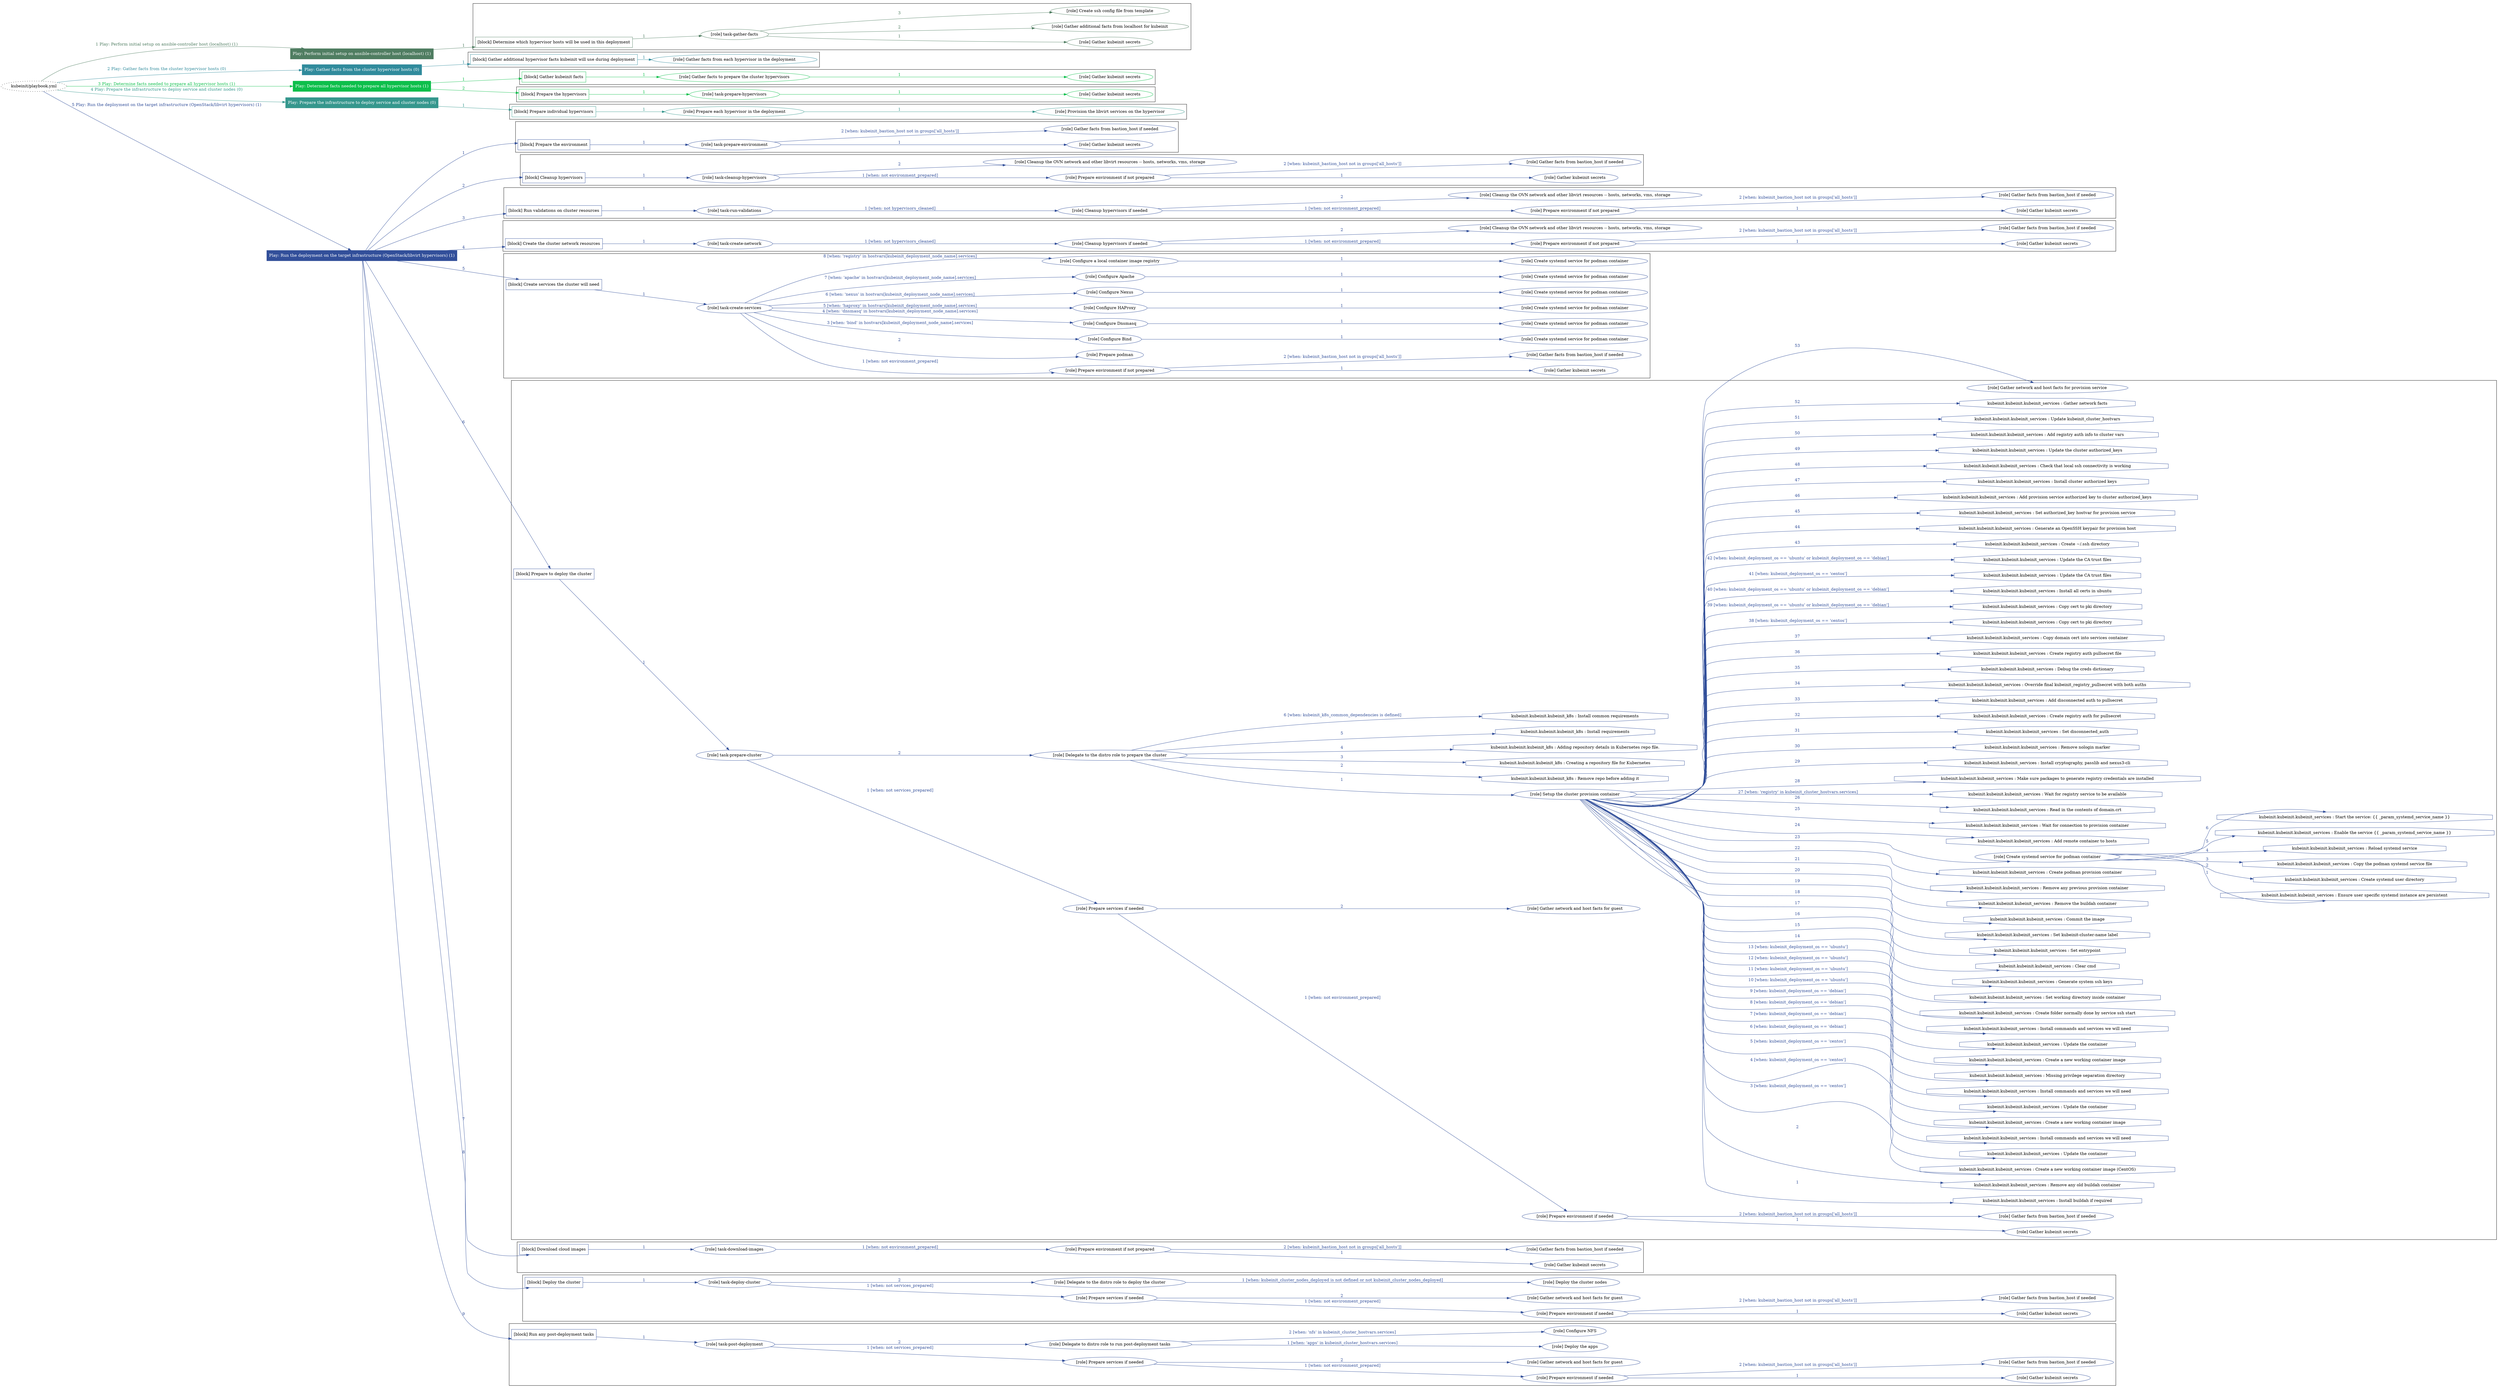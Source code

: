 digraph {
	graph [concentrate=true ordering=in rankdir=LR ratio=fill]
	edge [esep=5 sep=10]
	"kubeinit/playbook.yml" [URL="/home/runner/work/kubeinit/kubeinit/kubeinit/playbook.yml" id=playbook_188317f0 style=dotted]
	"kubeinit/playbook.yml" -> play_74dce3eb [label="1 Play: Perform initial setup on ansible-controller host (localhost) (1)" color="#4f7d61" fontcolor="#4f7d61" id=edge_play_74dce3eb labeltooltip="1 Play: Perform initial setup on ansible-controller host (localhost) (1)" tooltip="1 Play: Perform initial setup on ansible-controller host (localhost) (1)"]
	subgraph "Play: Perform initial setup on ansible-controller host (localhost) (1)" {
		play_74dce3eb [label="Play: Perform initial setup on ansible-controller host (localhost) (1)" URL="/home/runner/work/kubeinit/kubeinit/kubeinit/playbook.yml" color="#4f7d61" fontcolor="#ffffff" id=play_74dce3eb shape=box style=filled tooltip=localhost]
		play_74dce3eb -> block_ca772c04 [label=1 color="#4f7d61" fontcolor="#4f7d61" id=edge_block_ca772c04 labeltooltip=1 tooltip=1]
		subgraph cluster_block_ca772c04 {
			block_ca772c04 [label="[block] Determine which hypervisor hosts will be used in this deployment" URL="/home/runner/work/kubeinit/kubeinit/kubeinit/playbook.yml" color="#4f7d61" id=block_ca772c04 labeltooltip="Determine which hypervisor hosts will be used in this deployment" shape=box tooltip="Determine which hypervisor hosts will be used in this deployment"]
			block_ca772c04 -> role_7a3c5edb [label="1 " color="#4f7d61" fontcolor="#4f7d61" id=edge_role_7a3c5edb labeltooltip="1 " tooltip="1 "]
			subgraph "task-gather-facts" {
				role_7a3c5edb [label="[role] task-gather-facts" URL="/home/runner/work/kubeinit/kubeinit/kubeinit/playbook.yml" color="#4f7d61" id=role_7a3c5edb tooltip="task-gather-facts"]
				role_7a3c5edb -> role_bcc53ce5 [label="1 " color="#4f7d61" fontcolor="#4f7d61" id=edge_role_bcc53ce5 labeltooltip="1 " tooltip="1 "]
				subgraph "Gather kubeinit secrets" {
					role_bcc53ce5 [label="[role] Gather kubeinit secrets" URL="/home/runner/.ansible/collections/ansible_collections/kubeinit/kubeinit/roles/kubeinit_prepare/tasks/build_hypervisors_group.yml" color="#4f7d61" id=role_bcc53ce5 tooltip="Gather kubeinit secrets"]
				}
				role_7a3c5edb -> role_615c1fe3 [label="2 " color="#4f7d61" fontcolor="#4f7d61" id=edge_role_615c1fe3 labeltooltip="2 " tooltip="2 "]
				subgraph "Gather additional facts from localhost for kubeinit" {
					role_615c1fe3 [label="[role] Gather additional facts from localhost for kubeinit" URL="/home/runner/.ansible/collections/ansible_collections/kubeinit/kubeinit/roles/kubeinit_prepare/tasks/build_hypervisors_group.yml" color="#4f7d61" id=role_615c1fe3 tooltip="Gather additional facts from localhost for kubeinit"]
				}
				role_7a3c5edb -> role_e35b31b9 [label="3 " color="#4f7d61" fontcolor="#4f7d61" id=edge_role_e35b31b9 labeltooltip="3 " tooltip="3 "]
				subgraph "Create ssh config file from template" {
					role_e35b31b9 [label="[role] Create ssh config file from template" URL="/home/runner/.ansible/collections/ansible_collections/kubeinit/kubeinit/roles/kubeinit_prepare/tasks/build_hypervisors_group.yml" color="#4f7d61" id=role_e35b31b9 tooltip="Create ssh config file from template"]
				}
			}
		}
	}
	"kubeinit/playbook.yml" -> play_8c0ec5d7 [label="2 Play: Gather facts from the cluster hypervisor hosts (0)" color="#308b9c" fontcolor="#308b9c" id=edge_play_8c0ec5d7 labeltooltip="2 Play: Gather facts from the cluster hypervisor hosts (0)" tooltip="2 Play: Gather facts from the cluster hypervisor hosts (0)"]
	subgraph "Play: Gather facts from the cluster hypervisor hosts (0)" {
		play_8c0ec5d7 [label="Play: Gather facts from the cluster hypervisor hosts (0)" URL="/home/runner/work/kubeinit/kubeinit/kubeinit/playbook.yml" color="#308b9c" fontcolor="#ffffff" id=play_8c0ec5d7 shape=box style=filled tooltip="Play: Gather facts from the cluster hypervisor hosts (0)"]
		play_8c0ec5d7 -> block_4831cb21 [label=1 color="#308b9c" fontcolor="#308b9c" id=edge_block_4831cb21 labeltooltip=1 tooltip=1]
		subgraph cluster_block_4831cb21 {
			block_4831cb21 [label="[block] Gather additional hypervisor facts kubeinit will use during deployment" URL="/home/runner/work/kubeinit/kubeinit/kubeinit/playbook.yml" color="#308b9c" id=block_4831cb21 labeltooltip="Gather additional hypervisor facts kubeinit will use during deployment" shape=box tooltip="Gather additional hypervisor facts kubeinit will use during deployment"]
			block_4831cb21 -> role_8b8fdeea [label="1 " color="#308b9c" fontcolor="#308b9c" id=edge_role_8b8fdeea labeltooltip="1 " tooltip="1 "]
			subgraph "Gather facts from each hypervisor in the deployment" {
				role_8b8fdeea [label="[role] Gather facts from each hypervisor in the deployment" URL="/home/runner/work/kubeinit/kubeinit/kubeinit/playbook.yml" color="#308b9c" id=role_8b8fdeea tooltip="Gather facts from each hypervisor in the deployment"]
			}
		}
	}
	"kubeinit/playbook.yml" -> play_f6b001cb [label="3 Play: Determine facts needed to prepare all hypervisor hosts (1)" color="#0dbf4b" fontcolor="#0dbf4b" id=edge_play_f6b001cb labeltooltip="3 Play: Determine facts needed to prepare all hypervisor hosts (1)" tooltip="3 Play: Determine facts needed to prepare all hypervisor hosts (1)"]
	subgraph "Play: Determine facts needed to prepare all hypervisor hosts (1)" {
		play_f6b001cb [label="Play: Determine facts needed to prepare all hypervisor hosts (1)" URL="/home/runner/work/kubeinit/kubeinit/kubeinit/playbook.yml" color="#0dbf4b" fontcolor="#ffffff" id=play_f6b001cb shape=box style=filled tooltip=localhost]
		play_f6b001cb -> block_01dc90f7 [label=1 color="#0dbf4b" fontcolor="#0dbf4b" id=edge_block_01dc90f7 labeltooltip=1 tooltip=1]
		subgraph cluster_block_01dc90f7 {
			block_01dc90f7 [label="[block] Gather kubeinit facts" URL="/home/runner/work/kubeinit/kubeinit/kubeinit/playbook.yml" color="#0dbf4b" id=block_01dc90f7 labeltooltip="Gather kubeinit facts" shape=box tooltip="Gather kubeinit facts"]
			block_01dc90f7 -> role_c25daf54 [label="1 " color="#0dbf4b" fontcolor="#0dbf4b" id=edge_role_c25daf54 labeltooltip="1 " tooltip="1 "]
			subgraph "Gather facts to prepare the cluster hypervisors" {
				role_c25daf54 [label="[role] Gather facts to prepare the cluster hypervisors" URL="/home/runner/work/kubeinit/kubeinit/kubeinit/playbook.yml" color="#0dbf4b" id=role_c25daf54 tooltip="Gather facts to prepare the cluster hypervisors"]
				role_c25daf54 -> role_28df3fb0 [label="1 " color="#0dbf4b" fontcolor="#0dbf4b" id=edge_role_28df3fb0 labeltooltip="1 " tooltip="1 "]
				subgraph "Gather kubeinit secrets" {
					role_28df3fb0 [label="[role] Gather kubeinit secrets" URL="/home/runner/.ansible/collections/ansible_collections/kubeinit/kubeinit/roles/kubeinit_prepare/tasks/gather_kubeinit_facts.yml" color="#0dbf4b" id=role_28df3fb0 tooltip="Gather kubeinit secrets"]
				}
			}
		}
		play_f6b001cb -> block_4062aada [label=2 color="#0dbf4b" fontcolor="#0dbf4b" id=edge_block_4062aada labeltooltip=2 tooltip=2]
		subgraph cluster_block_4062aada {
			block_4062aada [label="[block] Prepare the hypervisors" URL="/home/runner/work/kubeinit/kubeinit/kubeinit/playbook.yml" color="#0dbf4b" id=block_4062aada labeltooltip="Prepare the hypervisors" shape=box tooltip="Prepare the hypervisors"]
			block_4062aada -> role_0ff2195a [label="1 " color="#0dbf4b" fontcolor="#0dbf4b" id=edge_role_0ff2195a labeltooltip="1 " tooltip="1 "]
			subgraph "task-prepare-hypervisors" {
				role_0ff2195a [label="[role] task-prepare-hypervisors" URL="/home/runner/work/kubeinit/kubeinit/kubeinit/playbook.yml" color="#0dbf4b" id=role_0ff2195a tooltip="task-prepare-hypervisors"]
				role_0ff2195a -> role_2b32519c [label="1 " color="#0dbf4b" fontcolor="#0dbf4b" id=edge_role_2b32519c labeltooltip="1 " tooltip="1 "]
				subgraph "Gather kubeinit secrets" {
					role_2b32519c [label="[role] Gather kubeinit secrets" URL="/home/runner/.ansible/collections/ansible_collections/kubeinit/kubeinit/roles/kubeinit_prepare/tasks/gather_kubeinit_facts.yml" color="#0dbf4b" id=role_2b32519c tooltip="Gather kubeinit secrets"]
				}
			}
		}
	}
	"kubeinit/playbook.yml" -> play_fd2f7c3e [label="4 Play: Prepare the infrastructure to deploy service and cluster nodes (0)" color="#35978d" fontcolor="#35978d" id=edge_play_fd2f7c3e labeltooltip="4 Play: Prepare the infrastructure to deploy service and cluster nodes (0)" tooltip="4 Play: Prepare the infrastructure to deploy service and cluster nodes (0)"]
	subgraph "Play: Prepare the infrastructure to deploy service and cluster nodes (0)" {
		play_fd2f7c3e [label="Play: Prepare the infrastructure to deploy service and cluster nodes (0)" URL="/home/runner/work/kubeinit/kubeinit/kubeinit/playbook.yml" color="#35978d" fontcolor="#ffffff" id=play_fd2f7c3e shape=box style=filled tooltip="Play: Prepare the infrastructure to deploy service and cluster nodes (0)"]
		play_fd2f7c3e -> block_35c8d366 [label=1 color="#35978d" fontcolor="#35978d" id=edge_block_35c8d366 labeltooltip=1 tooltip=1]
		subgraph cluster_block_35c8d366 {
			block_35c8d366 [label="[block] Prepare individual hypervisors" URL="/home/runner/work/kubeinit/kubeinit/kubeinit/playbook.yml" color="#35978d" id=block_35c8d366 labeltooltip="Prepare individual hypervisors" shape=box tooltip="Prepare individual hypervisors"]
			block_35c8d366 -> role_cd580bb7 [label="1 " color="#35978d" fontcolor="#35978d" id=edge_role_cd580bb7 labeltooltip="1 " tooltip="1 "]
			subgraph "Prepare each hypervisor in the deployment" {
				role_cd580bb7 [label="[role] Prepare each hypervisor in the deployment" URL="/home/runner/work/kubeinit/kubeinit/kubeinit/playbook.yml" color="#35978d" id=role_cd580bb7 tooltip="Prepare each hypervisor in the deployment"]
				role_cd580bb7 -> role_243a6d4b [label="1 " color="#35978d" fontcolor="#35978d" id=edge_role_243a6d4b labeltooltip="1 " tooltip="1 "]
				subgraph "Provision the libvirt services on the hypervisor" {
					role_243a6d4b [label="[role] Provision the libvirt services on the hypervisor" URL="/home/runner/.ansible/collections/ansible_collections/kubeinit/kubeinit/roles/kubeinit_prepare/tasks/prepare_hypervisor.yml" color="#35978d" id=role_243a6d4b tooltip="Provision the libvirt services on the hypervisor"]
				}
			}
		}
	}
	"kubeinit/playbook.yml" -> play_ec440f7b [label="5 Play: Run the deployment on the target infrastructure (OpenStack/libvirt hypervisors) (1)" color="#324f9a" fontcolor="#324f9a" id=edge_play_ec440f7b labeltooltip="5 Play: Run the deployment on the target infrastructure (OpenStack/libvirt hypervisors) (1)" tooltip="5 Play: Run the deployment on the target infrastructure (OpenStack/libvirt hypervisors) (1)"]
	subgraph "Play: Run the deployment on the target infrastructure (OpenStack/libvirt hypervisors) (1)" {
		play_ec440f7b [label="Play: Run the deployment on the target infrastructure (OpenStack/libvirt hypervisors) (1)" URL="/home/runner/work/kubeinit/kubeinit/kubeinit/playbook.yml" color="#324f9a" fontcolor="#ffffff" id=play_ec440f7b shape=box style=filled tooltip=localhost]
		play_ec440f7b -> block_c50bf34b [label=1 color="#324f9a" fontcolor="#324f9a" id=edge_block_c50bf34b labeltooltip=1 tooltip=1]
		subgraph cluster_block_c50bf34b {
			block_c50bf34b [label="[block] Prepare the environment" URL="/home/runner/work/kubeinit/kubeinit/kubeinit/playbook.yml" color="#324f9a" id=block_c50bf34b labeltooltip="Prepare the environment" shape=box tooltip="Prepare the environment"]
			block_c50bf34b -> role_a05754c5 [label="1 " color="#324f9a" fontcolor="#324f9a" id=edge_role_a05754c5 labeltooltip="1 " tooltip="1 "]
			subgraph "task-prepare-environment" {
				role_a05754c5 [label="[role] task-prepare-environment" URL="/home/runner/work/kubeinit/kubeinit/kubeinit/playbook.yml" color="#324f9a" id=role_a05754c5 tooltip="task-prepare-environment"]
				role_a05754c5 -> role_89061b2d [label="1 " color="#324f9a" fontcolor="#324f9a" id=edge_role_89061b2d labeltooltip="1 " tooltip="1 "]
				subgraph "Gather kubeinit secrets" {
					role_89061b2d [label="[role] Gather kubeinit secrets" URL="/home/runner/.ansible/collections/ansible_collections/kubeinit/kubeinit/roles/kubeinit_prepare/tasks/gather_kubeinit_facts.yml" color="#324f9a" id=role_89061b2d tooltip="Gather kubeinit secrets"]
				}
				role_a05754c5 -> role_49045325 [label="2 [when: kubeinit_bastion_host not in groups['all_hosts']]" color="#324f9a" fontcolor="#324f9a" id=edge_role_49045325 labeltooltip="2 [when: kubeinit_bastion_host not in groups['all_hosts']]" tooltip="2 [when: kubeinit_bastion_host not in groups['all_hosts']]"]
				subgraph "Gather facts from bastion_host if needed" {
					role_49045325 [label="[role] Gather facts from bastion_host if needed" URL="/home/runner/.ansible/collections/ansible_collections/kubeinit/kubeinit/roles/kubeinit_prepare/tasks/main.yml" color="#324f9a" id=role_49045325 tooltip="Gather facts from bastion_host if needed"]
				}
			}
		}
		play_ec440f7b -> block_4b28022e [label=2 color="#324f9a" fontcolor="#324f9a" id=edge_block_4b28022e labeltooltip=2 tooltip=2]
		subgraph cluster_block_4b28022e {
			block_4b28022e [label="[block] Cleanup hypervisors" URL="/home/runner/work/kubeinit/kubeinit/kubeinit/playbook.yml" color="#324f9a" id=block_4b28022e labeltooltip="Cleanup hypervisors" shape=box tooltip="Cleanup hypervisors"]
			block_4b28022e -> role_caf000b1 [label="1 " color="#324f9a" fontcolor="#324f9a" id=edge_role_caf000b1 labeltooltip="1 " tooltip="1 "]
			subgraph "task-cleanup-hypervisors" {
				role_caf000b1 [label="[role] task-cleanup-hypervisors" URL="/home/runner/work/kubeinit/kubeinit/kubeinit/playbook.yml" color="#324f9a" id=role_caf000b1 tooltip="task-cleanup-hypervisors"]
				role_caf000b1 -> role_de6352d2 [label="1 [when: not environment_prepared]" color="#324f9a" fontcolor="#324f9a" id=edge_role_de6352d2 labeltooltip="1 [when: not environment_prepared]" tooltip="1 [when: not environment_prepared]"]
				subgraph "Prepare environment if not prepared" {
					role_de6352d2 [label="[role] Prepare environment if not prepared" URL="/home/runner/.ansible/collections/ansible_collections/kubeinit/kubeinit/roles/kubeinit_libvirt/tasks/cleanup_hypervisors.yml" color="#324f9a" id=role_de6352d2 tooltip="Prepare environment if not prepared"]
					role_de6352d2 -> role_d2b6ebb8 [label="1 " color="#324f9a" fontcolor="#324f9a" id=edge_role_d2b6ebb8 labeltooltip="1 " tooltip="1 "]
					subgraph "Gather kubeinit secrets" {
						role_d2b6ebb8 [label="[role] Gather kubeinit secrets" URL="/home/runner/.ansible/collections/ansible_collections/kubeinit/kubeinit/roles/kubeinit_prepare/tasks/gather_kubeinit_facts.yml" color="#324f9a" id=role_d2b6ebb8 tooltip="Gather kubeinit secrets"]
					}
					role_de6352d2 -> role_10f69cc1 [label="2 [when: kubeinit_bastion_host not in groups['all_hosts']]" color="#324f9a" fontcolor="#324f9a" id=edge_role_10f69cc1 labeltooltip="2 [when: kubeinit_bastion_host not in groups['all_hosts']]" tooltip="2 [when: kubeinit_bastion_host not in groups['all_hosts']]"]
					subgraph "Gather facts from bastion_host if needed" {
						role_10f69cc1 [label="[role] Gather facts from bastion_host if needed" URL="/home/runner/.ansible/collections/ansible_collections/kubeinit/kubeinit/roles/kubeinit_prepare/tasks/main.yml" color="#324f9a" id=role_10f69cc1 tooltip="Gather facts from bastion_host if needed"]
					}
				}
				role_caf000b1 -> role_69473a6f [label="2 " color="#324f9a" fontcolor="#324f9a" id=edge_role_69473a6f labeltooltip="2 " tooltip="2 "]
				subgraph "Cleanup the OVN network and other libvirt resources -- hosts, networks, vms, storage" {
					role_69473a6f [label="[role] Cleanup the OVN network and other libvirt resources -- hosts, networks, vms, storage" URL="/home/runner/.ansible/collections/ansible_collections/kubeinit/kubeinit/roles/kubeinit_libvirt/tasks/cleanup_hypervisors.yml" color="#324f9a" id=role_69473a6f tooltip="Cleanup the OVN network and other libvirt resources -- hosts, networks, vms, storage"]
				}
			}
		}
		play_ec440f7b -> block_f617de48 [label=3 color="#324f9a" fontcolor="#324f9a" id=edge_block_f617de48 labeltooltip=3 tooltip=3]
		subgraph cluster_block_f617de48 {
			block_f617de48 [label="[block] Run validations on cluster resources" URL="/home/runner/work/kubeinit/kubeinit/kubeinit/playbook.yml" color="#324f9a" id=block_f617de48 labeltooltip="Run validations on cluster resources" shape=box tooltip="Run validations on cluster resources"]
			block_f617de48 -> role_7744a084 [label="1 " color="#324f9a" fontcolor="#324f9a" id=edge_role_7744a084 labeltooltip="1 " tooltip="1 "]
			subgraph "task-run-validations" {
				role_7744a084 [label="[role] task-run-validations" URL="/home/runner/work/kubeinit/kubeinit/kubeinit/playbook.yml" color="#324f9a" id=role_7744a084 tooltip="task-run-validations"]
				role_7744a084 -> role_2f46c85d [label="1 [when: not hypervisors_cleaned]" color="#324f9a" fontcolor="#324f9a" id=edge_role_2f46c85d labeltooltip="1 [when: not hypervisors_cleaned]" tooltip="1 [when: not hypervisors_cleaned]"]
				subgraph "Cleanup hypervisors if needed" {
					role_2f46c85d [label="[role] Cleanup hypervisors if needed" URL="/home/runner/.ansible/collections/ansible_collections/kubeinit/kubeinit/roles/kubeinit_validations/tasks/main.yml" color="#324f9a" id=role_2f46c85d tooltip="Cleanup hypervisors if needed"]
					role_2f46c85d -> role_da762f48 [label="1 [when: not environment_prepared]" color="#324f9a" fontcolor="#324f9a" id=edge_role_da762f48 labeltooltip="1 [when: not environment_prepared]" tooltip="1 [when: not environment_prepared]"]
					subgraph "Prepare environment if not prepared" {
						role_da762f48 [label="[role] Prepare environment if not prepared" URL="/home/runner/.ansible/collections/ansible_collections/kubeinit/kubeinit/roles/kubeinit_libvirt/tasks/cleanup_hypervisors.yml" color="#324f9a" id=role_da762f48 tooltip="Prepare environment if not prepared"]
						role_da762f48 -> role_e67a49fe [label="1 " color="#324f9a" fontcolor="#324f9a" id=edge_role_e67a49fe labeltooltip="1 " tooltip="1 "]
						subgraph "Gather kubeinit secrets" {
							role_e67a49fe [label="[role] Gather kubeinit secrets" URL="/home/runner/.ansible/collections/ansible_collections/kubeinit/kubeinit/roles/kubeinit_prepare/tasks/gather_kubeinit_facts.yml" color="#324f9a" id=role_e67a49fe tooltip="Gather kubeinit secrets"]
						}
						role_da762f48 -> role_ccee7016 [label="2 [when: kubeinit_bastion_host not in groups['all_hosts']]" color="#324f9a" fontcolor="#324f9a" id=edge_role_ccee7016 labeltooltip="2 [when: kubeinit_bastion_host not in groups['all_hosts']]" tooltip="2 [when: kubeinit_bastion_host not in groups['all_hosts']]"]
						subgraph "Gather facts from bastion_host if needed" {
							role_ccee7016 [label="[role] Gather facts from bastion_host if needed" URL="/home/runner/.ansible/collections/ansible_collections/kubeinit/kubeinit/roles/kubeinit_prepare/tasks/main.yml" color="#324f9a" id=role_ccee7016 tooltip="Gather facts from bastion_host if needed"]
						}
					}
					role_2f46c85d -> role_537e80ed [label="2 " color="#324f9a" fontcolor="#324f9a" id=edge_role_537e80ed labeltooltip="2 " tooltip="2 "]
					subgraph "Cleanup the OVN network and other libvirt resources -- hosts, networks, vms, storage" {
						role_537e80ed [label="[role] Cleanup the OVN network and other libvirt resources -- hosts, networks, vms, storage" URL="/home/runner/.ansible/collections/ansible_collections/kubeinit/kubeinit/roles/kubeinit_libvirt/tasks/cleanup_hypervisors.yml" color="#324f9a" id=role_537e80ed tooltip="Cleanup the OVN network and other libvirt resources -- hosts, networks, vms, storage"]
					}
				}
			}
		}
		play_ec440f7b -> block_8a768a01 [label=4 color="#324f9a" fontcolor="#324f9a" id=edge_block_8a768a01 labeltooltip=4 tooltip=4]
		subgraph cluster_block_8a768a01 {
			block_8a768a01 [label="[block] Create the cluster network resources" URL="/home/runner/work/kubeinit/kubeinit/kubeinit/playbook.yml" color="#324f9a" id=block_8a768a01 labeltooltip="Create the cluster network resources" shape=box tooltip="Create the cluster network resources"]
			block_8a768a01 -> role_f7de4fab [label="1 " color="#324f9a" fontcolor="#324f9a" id=edge_role_f7de4fab labeltooltip="1 " tooltip="1 "]
			subgraph "task-create-network" {
				role_f7de4fab [label="[role] task-create-network" URL="/home/runner/work/kubeinit/kubeinit/kubeinit/playbook.yml" color="#324f9a" id=role_f7de4fab tooltip="task-create-network"]
				role_f7de4fab -> role_e05a404e [label="1 [when: not hypervisors_cleaned]" color="#324f9a" fontcolor="#324f9a" id=edge_role_e05a404e labeltooltip="1 [when: not hypervisors_cleaned]" tooltip="1 [when: not hypervisors_cleaned]"]
				subgraph "Cleanup hypervisors if needed" {
					role_e05a404e [label="[role] Cleanup hypervisors if needed" URL="/home/runner/.ansible/collections/ansible_collections/kubeinit/kubeinit/roles/kubeinit_libvirt/tasks/create_network.yml" color="#324f9a" id=role_e05a404e tooltip="Cleanup hypervisors if needed"]
					role_e05a404e -> role_dc4b6b42 [label="1 [when: not environment_prepared]" color="#324f9a" fontcolor="#324f9a" id=edge_role_dc4b6b42 labeltooltip="1 [when: not environment_prepared]" tooltip="1 [when: not environment_prepared]"]
					subgraph "Prepare environment if not prepared" {
						role_dc4b6b42 [label="[role] Prepare environment if not prepared" URL="/home/runner/.ansible/collections/ansible_collections/kubeinit/kubeinit/roles/kubeinit_libvirt/tasks/cleanup_hypervisors.yml" color="#324f9a" id=role_dc4b6b42 tooltip="Prepare environment if not prepared"]
						role_dc4b6b42 -> role_194252ca [label="1 " color="#324f9a" fontcolor="#324f9a" id=edge_role_194252ca labeltooltip="1 " tooltip="1 "]
						subgraph "Gather kubeinit secrets" {
							role_194252ca [label="[role] Gather kubeinit secrets" URL="/home/runner/.ansible/collections/ansible_collections/kubeinit/kubeinit/roles/kubeinit_prepare/tasks/gather_kubeinit_facts.yml" color="#324f9a" id=role_194252ca tooltip="Gather kubeinit secrets"]
						}
						role_dc4b6b42 -> role_46e9193e [label="2 [when: kubeinit_bastion_host not in groups['all_hosts']]" color="#324f9a" fontcolor="#324f9a" id=edge_role_46e9193e labeltooltip="2 [when: kubeinit_bastion_host not in groups['all_hosts']]" tooltip="2 [when: kubeinit_bastion_host not in groups['all_hosts']]"]
						subgraph "Gather facts from bastion_host if needed" {
							role_46e9193e [label="[role] Gather facts from bastion_host if needed" URL="/home/runner/.ansible/collections/ansible_collections/kubeinit/kubeinit/roles/kubeinit_prepare/tasks/main.yml" color="#324f9a" id=role_46e9193e tooltip="Gather facts from bastion_host if needed"]
						}
					}
					role_e05a404e -> role_13536272 [label="2 " color="#324f9a" fontcolor="#324f9a" id=edge_role_13536272 labeltooltip="2 " tooltip="2 "]
					subgraph "Cleanup the OVN network and other libvirt resources -- hosts, networks, vms, storage" {
						role_13536272 [label="[role] Cleanup the OVN network and other libvirt resources -- hosts, networks, vms, storage" URL="/home/runner/.ansible/collections/ansible_collections/kubeinit/kubeinit/roles/kubeinit_libvirt/tasks/cleanup_hypervisors.yml" color="#324f9a" id=role_13536272 tooltip="Cleanup the OVN network and other libvirt resources -- hosts, networks, vms, storage"]
					}
				}
			}
		}
		play_ec440f7b -> block_760d2833 [label=5 color="#324f9a" fontcolor="#324f9a" id=edge_block_760d2833 labeltooltip=5 tooltip=5]
		subgraph cluster_block_760d2833 {
			block_760d2833 [label="[block] Create services the cluster will need" URL="/home/runner/work/kubeinit/kubeinit/kubeinit/playbook.yml" color="#324f9a" id=block_760d2833 labeltooltip="Create services the cluster will need" shape=box tooltip="Create services the cluster will need"]
			block_760d2833 -> role_3b55c6a4 [label="1 " color="#324f9a" fontcolor="#324f9a" id=edge_role_3b55c6a4 labeltooltip="1 " tooltip="1 "]
			subgraph "task-create-services" {
				role_3b55c6a4 [label="[role] task-create-services" URL="/home/runner/work/kubeinit/kubeinit/kubeinit/playbook.yml" color="#324f9a" id=role_3b55c6a4 tooltip="task-create-services"]
				role_3b55c6a4 -> role_302f0d82 [label="1 [when: not environment_prepared]" color="#324f9a" fontcolor="#324f9a" id=edge_role_302f0d82 labeltooltip="1 [when: not environment_prepared]" tooltip="1 [when: not environment_prepared]"]
				subgraph "Prepare environment if not prepared" {
					role_302f0d82 [label="[role] Prepare environment if not prepared" URL="/home/runner/.ansible/collections/ansible_collections/kubeinit/kubeinit/roles/kubeinit_services/tasks/main.yml" color="#324f9a" id=role_302f0d82 tooltip="Prepare environment if not prepared"]
					role_302f0d82 -> role_9107472d [label="1 " color="#324f9a" fontcolor="#324f9a" id=edge_role_9107472d labeltooltip="1 " tooltip="1 "]
					subgraph "Gather kubeinit secrets" {
						role_9107472d [label="[role] Gather kubeinit secrets" URL="/home/runner/.ansible/collections/ansible_collections/kubeinit/kubeinit/roles/kubeinit_prepare/tasks/gather_kubeinit_facts.yml" color="#324f9a" id=role_9107472d tooltip="Gather kubeinit secrets"]
					}
					role_302f0d82 -> role_4d0013c2 [label="2 [when: kubeinit_bastion_host not in groups['all_hosts']]" color="#324f9a" fontcolor="#324f9a" id=edge_role_4d0013c2 labeltooltip="2 [when: kubeinit_bastion_host not in groups['all_hosts']]" tooltip="2 [when: kubeinit_bastion_host not in groups['all_hosts']]"]
					subgraph "Gather facts from bastion_host if needed" {
						role_4d0013c2 [label="[role] Gather facts from bastion_host if needed" URL="/home/runner/.ansible/collections/ansible_collections/kubeinit/kubeinit/roles/kubeinit_prepare/tasks/main.yml" color="#324f9a" id=role_4d0013c2 tooltip="Gather facts from bastion_host if needed"]
					}
				}
				role_3b55c6a4 -> role_d04b410a [label="2 " color="#324f9a" fontcolor="#324f9a" id=edge_role_d04b410a labeltooltip="2 " tooltip="2 "]
				subgraph "Prepare podman" {
					role_d04b410a [label="[role] Prepare podman" URL="/home/runner/.ansible/collections/ansible_collections/kubeinit/kubeinit/roles/kubeinit_services/tasks/00_create_service_pod.yml" color="#324f9a" id=role_d04b410a tooltip="Prepare podman"]
				}
				role_3b55c6a4 -> role_51cabb67 [label="3 [when: 'bind' in hostvars[kubeinit_deployment_node_name].services]" color="#324f9a" fontcolor="#324f9a" id=edge_role_51cabb67 labeltooltip="3 [when: 'bind' in hostvars[kubeinit_deployment_node_name].services]" tooltip="3 [when: 'bind' in hostvars[kubeinit_deployment_node_name].services]"]
				subgraph "Configure Bind" {
					role_51cabb67 [label="[role] Configure Bind" URL="/home/runner/.ansible/collections/ansible_collections/kubeinit/kubeinit/roles/kubeinit_services/tasks/start_services_containers.yml" color="#324f9a" id=role_51cabb67 tooltip="Configure Bind"]
					role_51cabb67 -> role_1aa031c7 [label="1 " color="#324f9a" fontcolor="#324f9a" id=edge_role_1aa031c7 labeltooltip="1 " tooltip="1 "]
					subgraph "Create systemd service for podman container" {
						role_1aa031c7 [label="[role] Create systemd service for podman container" URL="/home/runner/.ansible/collections/ansible_collections/kubeinit/kubeinit/roles/kubeinit_bind/tasks/main.yml" color="#324f9a" id=role_1aa031c7 tooltip="Create systemd service for podman container"]
					}
				}
				role_3b55c6a4 -> role_5416c10f [label="4 [when: 'dnsmasq' in hostvars[kubeinit_deployment_node_name].services]" color="#324f9a" fontcolor="#324f9a" id=edge_role_5416c10f labeltooltip="4 [when: 'dnsmasq' in hostvars[kubeinit_deployment_node_name].services]" tooltip="4 [when: 'dnsmasq' in hostvars[kubeinit_deployment_node_name].services]"]
				subgraph "Configure Dnsmasq" {
					role_5416c10f [label="[role] Configure Dnsmasq" URL="/home/runner/.ansible/collections/ansible_collections/kubeinit/kubeinit/roles/kubeinit_services/tasks/start_services_containers.yml" color="#324f9a" id=role_5416c10f tooltip="Configure Dnsmasq"]
					role_5416c10f -> role_8ed10abf [label="1 " color="#324f9a" fontcolor="#324f9a" id=edge_role_8ed10abf labeltooltip="1 " tooltip="1 "]
					subgraph "Create systemd service for podman container" {
						role_8ed10abf [label="[role] Create systemd service for podman container" URL="/home/runner/.ansible/collections/ansible_collections/kubeinit/kubeinit/roles/kubeinit_dnsmasq/tasks/main.yml" color="#324f9a" id=role_8ed10abf tooltip="Create systemd service for podman container"]
					}
				}
				role_3b55c6a4 -> role_383f4889 [label="5 [when: 'haproxy' in hostvars[kubeinit_deployment_node_name].services]" color="#324f9a" fontcolor="#324f9a" id=edge_role_383f4889 labeltooltip="5 [when: 'haproxy' in hostvars[kubeinit_deployment_node_name].services]" tooltip="5 [when: 'haproxy' in hostvars[kubeinit_deployment_node_name].services]"]
				subgraph "Configure HAProxy" {
					role_383f4889 [label="[role] Configure HAProxy" URL="/home/runner/.ansible/collections/ansible_collections/kubeinit/kubeinit/roles/kubeinit_services/tasks/start_services_containers.yml" color="#324f9a" id=role_383f4889 tooltip="Configure HAProxy"]
					role_383f4889 -> role_5f638b42 [label="1 " color="#324f9a" fontcolor="#324f9a" id=edge_role_5f638b42 labeltooltip="1 " tooltip="1 "]
					subgraph "Create systemd service for podman container" {
						role_5f638b42 [label="[role] Create systemd service for podman container" URL="/home/runner/.ansible/collections/ansible_collections/kubeinit/kubeinit/roles/kubeinit_haproxy/tasks/main.yml" color="#324f9a" id=role_5f638b42 tooltip="Create systemd service for podman container"]
					}
				}
				role_3b55c6a4 -> role_f3350717 [label="6 [when: 'nexus' in hostvars[kubeinit_deployment_node_name].services]" color="#324f9a" fontcolor="#324f9a" id=edge_role_f3350717 labeltooltip="6 [when: 'nexus' in hostvars[kubeinit_deployment_node_name].services]" tooltip="6 [when: 'nexus' in hostvars[kubeinit_deployment_node_name].services]"]
				subgraph "Configure Nexus" {
					role_f3350717 [label="[role] Configure Nexus" URL="/home/runner/.ansible/collections/ansible_collections/kubeinit/kubeinit/roles/kubeinit_services/tasks/start_services_containers.yml" color="#324f9a" id=role_f3350717 tooltip="Configure Nexus"]
					role_f3350717 -> role_daaf4751 [label="1 " color="#324f9a" fontcolor="#324f9a" id=edge_role_daaf4751 labeltooltip="1 " tooltip="1 "]
					subgraph "Create systemd service for podman container" {
						role_daaf4751 [label="[role] Create systemd service for podman container" URL="/home/runner/.ansible/collections/ansible_collections/kubeinit/kubeinit/roles/kubeinit_nexus/tasks/main.yml" color="#324f9a" id=role_daaf4751 tooltip="Create systemd service for podman container"]
					}
				}
				role_3b55c6a4 -> role_9406ec2b [label="7 [when: 'apache' in hostvars[kubeinit_deployment_node_name].services]" color="#324f9a" fontcolor="#324f9a" id=edge_role_9406ec2b labeltooltip="7 [when: 'apache' in hostvars[kubeinit_deployment_node_name].services]" tooltip="7 [when: 'apache' in hostvars[kubeinit_deployment_node_name].services]"]
				subgraph "Configure Apache" {
					role_9406ec2b [label="[role] Configure Apache" URL="/home/runner/.ansible/collections/ansible_collections/kubeinit/kubeinit/roles/kubeinit_services/tasks/start_services_containers.yml" color="#324f9a" id=role_9406ec2b tooltip="Configure Apache"]
					role_9406ec2b -> role_6e8c373f [label="1 " color="#324f9a" fontcolor="#324f9a" id=edge_role_6e8c373f labeltooltip="1 " tooltip="1 "]
					subgraph "Create systemd service for podman container" {
						role_6e8c373f [label="[role] Create systemd service for podman container" URL="/home/runner/.ansible/collections/ansible_collections/kubeinit/kubeinit/roles/kubeinit_apache/tasks/main.yml" color="#324f9a" id=role_6e8c373f tooltip="Create systemd service for podman container"]
					}
				}
				role_3b55c6a4 -> role_383084db [label="8 [when: 'registry' in hostvars[kubeinit_deployment_node_name].services]" color="#324f9a" fontcolor="#324f9a" id=edge_role_383084db labeltooltip="8 [when: 'registry' in hostvars[kubeinit_deployment_node_name].services]" tooltip="8 [when: 'registry' in hostvars[kubeinit_deployment_node_name].services]"]
				subgraph "Configure a local container image registry" {
					role_383084db [label="[role] Configure a local container image registry" URL="/home/runner/.ansible/collections/ansible_collections/kubeinit/kubeinit/roles/kubeinit_services/tasks/start_services_containers.yml" color="#324f9a" id=role_383084db tooltip="Configure a local container image registry"]
					role_383084db -> role_4da4549a [label="1 " color="#324f9a" fontcolor="#324f9a" id=edge_role_4da4549a labeltooltip="1 " tooltip="1 "]
					subgraph "Create systemd service for podman container" {
						role_4da4549a [label="[role] Create systemd service for podman container" URL="/home/runner/.ansible/collections/ansible_collections/kubeinit/kubeinit/roles/kubeinit_registry/tasks/main.yml" color="#324f9a" id=role_4da4549a tooltip="Create systemd service for podman container"]
					}
				}
			}
		}
		play_ec440f7b -> block_ed00f26b [label=6 color="#324f9a" fontcolor="#324f9a" id=edge_block_ed00f26b labeltooltip=6 tooltip=6]
		subgraph cluster_block_ed00f26b {
			block_ed00f26b [label="[block] Prepare to deploy the cluster" URL="/home/runner/work/kubeinit/kubeinit/kubeinit/playbook.yml" color="#324f9a" id=block_ed00f26b labeltooltip="Prepare to deploy the cluster" shape=box tooltip="Prepare to deploy the cluster"]
			block_ed00f26b -> role_41f5b332 [label="1 " color="#324f9a" fontcolor="#324f9a" id=edge_role_41f5b332 labeltooltip="1 " tooltip="1 "]
			subgraph "task-prepare-cluster" {
				role_41f5b332 [label="[role] task-prepare-cluster" URL="/home/runner/work/kubeinit/kubeinit/kubeinit/playbook.yml" color="#324f9a" id=role_41f5b332 tooltip="task-prepare-cluster"]
				role_41f5b332 -> role_cd92fe94 [label="1 [when: not services_prepared]" color="#324f9a" fontcolor="#324f9a" id=edge_role_cd92fe94 labeltooltip="1 [when: not services_prepared]" tooltip="1 [when: not services_prepared]"]
				subgraph "Prepare services if needed" {
					role_cd92fe94 [label="[role] Prepare services if needed" URL="/home/runner/.ansible/collections/ansible_collections/kubeinit/kubeinit/roles/kubeinit_prepare/tasks/prepare_cluster.yml" color="#324f9a" id=role_cd92fe94 tooltip="Prepare services if needed"]
					role_cd92fe94 -> role_f4223bdb [label="1 [when: not environment_prepared]" color="#324f9a" fontcolor="#324f9a" id=edge_role_f4223bdb labeltooltip="1 [when: not environment_prepared]" tooltip="1 [when: not environment_prepared]"]
					subgraph "Prepare environment if needed" {
						role_f4223bdb [label="[role] Prepare environment if needed" URL="/home/runner/.ansible/collections/ansible_collections/kubeinit/kubeinit/roles/kubeinit_services/tasks/prepare_services.yml" color="#324f9a" id=role_f4223bdb tooltip="Prepare environment if needed"]
						role_f4223bdb -> role_40bfefc1 [label="1 " color="#324f9a" fontcolor="#324f9a" id=edge_role_40bfefc1 labeltooltip="1 " tooltip="1 "]
						subgraph "Gather kubeinit secrets" {
							role_40bfefc1 [label="[role] Gather kubeinit secrets" URL="/home/runner/.ansible/collections/ansible_collections/kubeinit/kubeinit/roles/kubeinit_prepare/tasks/gather_kubeinit_facts.yml" color="#324f9a" id=role_40bfefc1 tooltip="Gather kubeinit secrets"]
						}
						role_f4223bdb -> role_e7e38b5b [label="2 [when: kubeinit_bastion_host not in groups['all_hosts']]" color="#324f9a" fontcolor="#324f9a" id=edge_role_e7e38b5b labeltooltip="2 [when: kubeinit_bastion_host not in groups['all_hosts']]" tooltip="2 [when: kubeinit_bastion_host not in groups['all_hosts']]"]
						subgraph "Gather facts from bastion_host if needed" {
							role_e7e38b5b [label="[role] Gather facts from bastion_host if needed" URL="/home/runner/.ansible/collections/ansible_collections/kubeinit/kubeinit/roles/kubeinit_prepare/tasks/main.yml" color="#324f9a" id=role_e7e38b5b tooltip="Gather facts from bastion_host if needed"]
						}
					}
					role_cd92fe94 -> role_192cc9ae [label="2 " color="#324f9a" fontcolor="#324f9a" id=edge_role_192cc9ae labeltooltip="2 " tooltip="2 "]
					subgraph "Gather network and host facts for guest" {
						role_192cc9ae [label="[role] Gather network and host facts for guest" URL="/home/runner/.ansible/collections/ansible_collections/kubeinit/kubeinit/roles/kubeinit_services/tasks/prepare_services.yml" color="#324f9a" id=role_192cc9ae tooltip="Gather network and host facts for guest"]
					}
				}
				role_41f5b332 -> role_07a831a5 [label="2 " color="#324f9a" fontcolor="#324f9a" id=edge_role_07a831a5 labeltooltip="2 " tooltip="2 "]
				subgraph "Delegate to the distro role to prepare the cluster" {
					role_07a831a5 [label="[role] Delegate to the distro role to prepare the cluster" URL="/home/runner/.ansible/collections/ansible_collections/kubeinit/kubeinit/roles/kubeinit_prepare/tasks/prepare_cluster.yml" color="#324f9a" id=role_07a831a5 tooltip="Delegate to the distro role to prepare the cluster"]
					role_07a831a5 -> role_4ef89eb5 [label="1 " color="#324f9a" fontcolor="#324f9a" id=edge_role_4ef89eb5 labeltooltip="1 " tooltip="1 "]
					subgraph "Setup the cluster provision container" {
						role_4ef89eb5 [label="[role] Setup the cluster provision container" URL="/home/runner/.ansible/collections/ansible_collections/kubeinit/kubeinit/roles/kubeinit_k8s/tasks/prepare_cluster.yml" color="#324f9a" id=role_4ef89eb5 tooltip="Setup the cluster provision container"]
						task_108fb847 [label="kubeinit.kubeinit.kubeinit_services : Install buildah if required" URL="/home/runner/.ansible/collections/ansible_collections/kubeinit/kubeinit/roles/kubeinit_services/tasks/create_provision_container.yml" color="#324f9a" id=task_108fb847 shape=octagon tooltip="kubeinit.kubeinit.kubeinit_services : Install buildah if required"]
						role_4ef89eb5 -> task_108fb847 [label="1 " color="#324f9a" fontcolor="#324f9a" id=edge_task_108fb847 labeltooltip="1 " tooltip="1 "]
						task_989df14a [label="kubeinit.kubeinit.kubeinit_services : Remove any old buildah container" URL="/home/runner/.ansible/collections/ansible_collections/kubeinit/kubeinit/roles/kubeinit_services/tasks/create_provision_container.yml" color="#324f9a" id=task_989df14a shape=octagon tooltip="kubeinit.kubeinit.kubeinit_services : Remove any old buildah container"]
						role_4ef89eb5 -> task_989df14a [label="2 " color="#324f9a" fontcolor="#324f9a" id=edge_task_989df14a labeltooltip="2 " tooltip="2 "]
						task_1b8504d1 [label="kubeinit.kubeinit.kubeinit_services : Create a new working container image (CentOS)" URL="/home/runner/.ansible/collections/ansible_collections/kubeinit/kubeinit/roles/kubeinit_services/tasks/create_provision_container.yml" color="#324f9a" id=task_1b8504d1 shape=octagon tooltip="kubeinit.kubeinit.kubeinit_services : Create a new working container image (CentOS)"]
						role_4ef89eb5 -> task_1b8504d1 [label="3 [when: kubeinit_deployment_os == 'centos']" color="#324f9a" fontcolor="#324f9a" id=edge_task_1b8504d1 labeltooltip="3 [when: kubeinit_deployment_os == 'centos']" tooltip="3 [when: kubeinit_deployment_os == 'centos']"]
						task_9df5c0e1 [label="kubeinit.kubeinit.kubeinit_services : Update the container" URL="/home/runner/.ansible/collections/ansible_collections/kubeinit/kubeinit/roles/kubeinit_services/tasks/create_provision_container.yml" color="#324f9a" id=task_9df5c0e1 shape=octagon tooltip="kubeinit.kubeinit.kubeinit_services : Update the container"]
						role_4ef89eb5 -> task_9df5c0e1 [label="4 [when: kubeinit_deployment_os == 'centos']" color="#324f9a" fontcolor="#324f9a" id=edge_task_9df5c0e1 labeltooltip="4 [when: kubeinit_deployment_os == 'centos']" tooltip="4 [when: kubeinit_deployment_os == 'centos']"]
						task_f627362c [label="kubeinit.kubeinit.kubeinit_services : Install commands and services we will need" URL="/home/runner/.ansible/collections/ansible_collections/kubeinit/kubeinit/roles/kubeinit_services/tasks/create_provision_container.yml" color="#324f9a" id=task_f627362c shape=octagon tooltip="kubeinit.kubeinit.kubeinit_services : Install commands and services we will need"]
						role_4ef89eb5 -> task_f627362c [label="5 [when: kubeinit_deployment_os == 'centos']" color="#324f9a" fontcolor="#324f9a" id=edge_task_f627362c labeltooltip="5 [when: kubeinit_deployment_os == 'centos']" tooltip="5 [when: kubeinit_deployment_os == 'centos']"]
						task_50b80670 [label="kubeinit.kubeinit.kubeinit_services : Create a new working container image" URL="/home/runner/.ansible/collections/ansible_collections/kubeinit/kubeinit/roles/kubeinit_services/tasks/create_provision_container.yml" color="#324f9a" id=task_50b80670 shape=octagon tooltip="kubeinit.kubeinit.kubeinit_services : Create a new working container image"]
						role_4ef89eb5 -> task_50b80670 [label="6 [when: kubeinit_deployment_os == 'debian']" color="#324f9a" fontcolor="#324f9a" id=edge_task_50b80670 labeltooltip="6 [when: kubeinit_deployment_os == 'debian']" tooltip="6 [when: kubeinit_deployment_os == 'debian']"]
						task_94e599f6 [label="kubeinit.kubeinit.kubeinit_services : Update the container" URL="/home/runner/.ansible/collections/ansible_collections/kubeinit/kubeinit/roles/kubeinit_services/tasks/create_provision_container.yml" color="#324f9a" id=task_94e599f6 shape=octagon tooltip="kubeinit.kubeinit.kubeinit_services : Update the container"]
						role_4ef89eb5 -> task_94e599f6 [label="7 [when: kubeinit_deployment_os == 'debian']" color="#324f9a" fontcolor="#324f9a" id=edge_task_94e599f6 labeltooltip="7 [when: kubeinit_deployment_os == 'debian']" tooltip="7 [when: kubeinit_deployment_os == 'debian']"]
						task_8aba92b6 [label="kubeinit.kubeinit.kubeinit_services : Install commands and services we will need" URL="/home/runner/.ansible/collections/ansible_collections/kubeinit/kubeinit/roles/kubeinit_services/tasks/create_provision_container.yml" color="#324f9a" id=task_8aba92b6 shape=octagon tooltip="kubeinit.kubeinit.kubeinit_services : Install commands and services we will need"]
						role_4ef89eb5 -> task_8aba92b6 [label="8 [when: kubeinit_deployment_os == 'debian']" color="#324f9a" fontcolor="#324f9a" id=edge_task_8aba92b6 labeltooltip="8 [when: kubeinit_deployment_os == 'debian']" tooltip="8 [when: kubeinit_deployment_os == 'debian']"]
						task_354e7784 [label="kubeinit.kubeinit.kubeinit_services : Missing privilege separation directory" URL="/home/runner/.ansible/collections/ansible_collections/kubeinit/kubeinit/roles/kubeinit_services/tasks/create_provision_container.yml" color="#324f9a" id=task_354e7784 shape=octagon tooltip="kubeinit.kubeinit.kubeinit_services : Missing privilege separation directory"]
						role_4ef89eb5 -> task_354e7784 [label="9 [when: kubeinit_deployment_os == 'debian']" color="#324f9a" fontcolor="#324f9a" id=edge_task_354e7784 labeltooltip="9 [when: kubeinit_deployment_os == 'debian']" tooltip="9 [when: kubeinit_deployment_os == 'debian']"]
						task_59370fbe [label="kubeinit.kubeinit.kubeinit_services : Create a new working container image" URL="/home/runner/.ansible/collections/ansible_collections/kubeinit/kubeinit/roles/kubeinit_services/tasks/create_provision_container.yml" color="#324f9a" id=task_59370fbe shape=octagon tooltip="kubeinit.kubeinit.kubeinit_services : Create a new working container image"]
						role_4ef89eb5 -> task_59370fbe [label="10 [when: kubeinit_deployment_os == 'ubuntu']" color="#324f9a" fontcolor="#324f9a" id=edge_task_59370fbe labeltooltip="10 [when: kubeinit_deployment_os == 'ubuntu']" tooltip="10 [when: kubeinit_deployment_os == 'ubuntu']"]
						task_d64bf8fc [label="kubeinit.kubeinit.kubeinit_services : Update the container" URL="/home/runner/.ansible/collections/ansible_collections/kubeinit/kubeinit/roles/kubeinit_services/tasks/create_provision_container.yml" color="#324f9a" id=task_d64bf8fc shape=octagon tooltip="kubeinit.kubeinit.kubeinit_services : Update the container"]
						role_4ef89eb5 -> task_d64bf8fc [label="11 [when: kubeinit_deployment_os == 'ubuntu']" color="#324f9a" fontcolor="#324f9a" id=edge_task_d64bf8fc labeltooltip="11 [when: kubeinit_deployment_os == 'ubuntu']" tooltip="11 [when: kubeinit_deployment_os == 'ubuntu']"]
						task_d3fc90c0 [label="kubeinit.kubeinit.kubeinit_services : Install commands and services we will need" URL="/home/runner/.ansible/collections/ansible_collections/kubeinit/kubeinit/roles/kubeinit_services/tasks/create_provision_container.yml" color="#324f9a" id=task_d3fc90c0 shape=octagon tooltip="kubeinit.kubeinit.kubeinit_services : Install commands and services we will need"]
						role_4ef89eb5 -> task_d3fc90c0 [label="12 [when: kubeinit_deployment_os == 'ubuntu']" color="#324f9a" fontcolor="#324f9a" id=edge_task_d3fc90c0 labeltooltip="12 [when: kubeinit_deployment_os == 'ubuntu']" tooltip="12 [when: kubeinit_deployment_os == 'ubuntu']"]
						task_b92aacda [label="kubeinit.kubeinit.kubeinit_services : Create folder normally done by service ssh start" URL="/home/runner/.ansible/collections/ansible_collections/kubeinit/kubeinit/roles/kubeinit_services/tasks/create_provision_container.yml" color="#324f9a" id=task_b92aacda shape=octagon tooltip="kubeinit.kubeinit.kubeinit_services : Create folder normally done by service ssh start"]
						role_4ef89eb5 -> task_b92aacda [label="13 [when: kubeinit_deployment_os == 'ubuntu']" color="#324f9a" fontcolor="#324f9a" id=edge_task_b92aacda labeltooltip="13 [when: kubeinit_deployment_os == 'ubuntu']" tooltip="13 [when: kubeinit_deployment_os == 'ubuntu']"]
						task_97583c31 [label="kubeinit.kubeinit.kubeinit_services : Set working directory inside container" URL="/home/runner/.ansible/collections/ansible_collections/kubeinit/kubeinit/roles/kubeinit_services/tasks/create_provision_container.yml" color="#324f9a" id=task_97583c31 shape=octagon tooltip="kubeinit.kubeinit.kubeinit_services : Set working directory inside container"]
						role_4ef89eb5 -> task_97583c31 [label="14 " color="#324f9a" fontcolor="#324f9a" id=edge_task_97583c31 labeltooltip="14 " tooltip="14 "]
						task_f803cb4e [label="kubeinit.kubeinit.kubeinit_services : Generate system ssh keys" URL="/home/runner/.ansible/collections/ansible_collections/kubeinit/kubeinit/roles/kubeinit_services/tasks/create_provision_container.yml" color="#324f9a" id=task_f803cb4e shape=octagon tooltip="kubeinit.kubeinit.kubeinit_services : Generate system ssh keys"]
						role_4ef89eb5 -> task_f803cb4e [label="15 " color="#324f9a" fontcolor="#324f9a" id=edge_task_f803cb4e labeltooltip="15 " tooltip="15 "]
						task_3a4fb660 [label="kubeinit.kubeinit.kubeinit_services : Clear cmd" URL="/home/runner/.ansible/collections/ansible_collections/kubeinit/kubeinit/roles/kubeinit_services/tasks/create_provision_container.yml" color="#324f9a" id=task_3a4fb660 shape=octagon tooltip="kubeinit.kubeinit.kubeinit_services : Clear cmd"]
						role_4ef89eb5 -> task_3a4fb660 [label="16 " color="#324f9a" fontcolor="#324f9a" id=edge_task_3a4fb660 labeltooltip="16 " tooltip="16 "]
						task_6328b206 [label="kubeinit.kubeinit.kubeinit_services : Set entrypoint" URL="/home/runner/.ansible/collections/ansible_collections/kubeinit/kubeinit/roles/kubeinit_services/tasks/create_provision_container.yml" color="#324f9a" id=task_6328b206 shape=octagon tooltip="kubeinit.kubeinit.kubeinit_services : Set entrypoint"]
						role_4ef89eb5 -> task_6328b206 [label="17 " color="#324f9a" fontcolor="#324f9a" id=edge_task_6328b206 labeltooltip="17 " tooltip="17 "]
						task_cc5eaa63 [label="kubeinit.kubeinit.kubeinit_services : Set kubeinit-cluster-name label" URL="/home/runner/.ansible/collections/ansible_collections/kubeinit/kubeinit/roles/kubeinit_services/tasks/create_provision_container.yml" color="#324f9a" id=task_cc5eaa63 shape=octagon tooltip="kubeinit.kubeinit.kubeinit_services : Set kubeinit-cluster-name label"]
						role_4ef89eb5 -> task_cc5eaa63 [label="18 " color="#324f9a" fontcolor="#324f9a" id=edge_task_cc5eaa63 labeltooltip="18 " tooltip="18 "]
						task_3868e1e6 [label="kubeinit.kubeinit.kubeinit_services : Commit the image" URL="/home/runner/.ansible/collections/ansible_collections/kubeinit/kubeinit/roles/kubeinit_services/tasks/create_provision_container.yml" color="#324f9a" id=task_3868e1e6 shape=octagon tooltip="kubeinit.kubeinit.kubeinit_services : Commit the image"]
						role_4ef89eb5 -> task_3868e1e6 [label="19 " color="#324f9a" fontcolor="#324f9a" id=edge_task_3868e1e6 labeltooltip="19 " tooltip="19 "]
						task_04197bc3 [label="kubeinit.kubeinit.kubeinit_services : Remove the buildah container" URL="/home/runner/.ansible/collections/ansible_collections/kubeinit/kubeinit/roles/kubeinit_services/tasks/create_provision_container.yml" color="#324f9a" id=task_04197bc3 shape=octagon tooltip="kubeinit.kubeinit.kubeinit_services : Remove the buildah container"]
						role_4ef89eb5 -> task_04197bc3 [label="20 " color="#324f9a" fontcolor="#324f9a" id=edge_task_04197bc3 labeltooltip="20 " tooltip="20 "]
						task_cf8ce46b [label="kubeinit.kubeinit.kubeinit_services : Remove any previous provision container" URL="/home/runner/.ansible/collections/ansible_collections/kubeinit/kubeinit/roles/kubeinit_services/tasks/create_provision_container.yml" color="#324f9a" id=task_cf8ce46b shape=octagon tooltip="kubeinit.kubeinit.kubeinit_services : Remove any previous provision container"]
						role_4ef89eb5 -> task_cf8ce46b [label="21 " color="#324f9a" fontcolor="#324f9a" id=edge_task_cf8ce46b labeltooltip="21 " tooltip="21 "]
						task_afdccc37 [label="kubeinit.kubeinit.kubeinit_services : Create podman provision container" URL="/home/runner/.ansible/collections/ansible_collections/kubeinit/kubeinit/roles/kubeinit_services/tasks/create_provision_container.yml" color="#324f9a" id=task_afdccc37 shape=octagon tooltip="kubeinit.kubeinit.kubeinit_services : Create podman provision container"]
						role_4ef89eb5 -> task_afdccc37 [label="22 " color="#324f9a" fontcolor="#324f9a" id=edge_task_afdccc37 labeltooltip="22 " tooltip="22 "]
						role_4ef89eb5 -> role_ba620004 [label="23 " color="#324f9a" fontcolor="#324f9a" id=edge_role_ba620004 labeltooltip="23 " tooltip="23 "]
						subgraph "Create systemd service for podman container" {
							role_ba620004 [label="[role] Create systemd service for podman container" URL="/home/runner/.ansible/collections/ansible_collections/kubeinit/kubeinit/roles/kubeinit_services/tasks/create_provision_container.yml" color="#324f9a" id=role_ba620004 tooltip="Create systemd service for podman container"]
							task_b9eb6335 [label="kubeinit.kubeinit.kubeinit_services : Ensure user specific systemd instance are persistent" URL="/home/runner/.ansible/collections/ansible_collections/kubeinit/kubeinit/roles/kubeinit_services/tasks/create_managed_service.yml" color="#324f9a" id=task_b9eb6335 shape=octagon tooltip="kubeinit.kubeinit.kubeinit_services : Ensure user specific systemd instance are persistent"]
							role_ba620004 -> task_b9eb6335 [label="1 " color="#324f9a" fontcolor="#324f9a" id=edge_task_b9eb6335 labeltooltip="1 " tooltip="1 "]
							task_833908a4 [label="kubeinit.kubeinit.kubeinit_services : Create systemd user directory" URL="/home/runner/.ansible/collections/ansible_collections/kubeinit/kubeinit/roles/kubeinit_services/tasks/create_managed_service.yml" color="#324f9a" id=task_833908a4 shape=octagon tooltip="kubeinit.kubeinit.kubeinit_services : Create systemd user directory"]
							role_ba620004 -> task_833908a4 [label="2 " color="#324f9a" fontcolor="#324f9a" id=edge_task_833908a4 labeltooltip="2 " tooltip="2 "]
							task_fc890dbd [label="kubeinit.kubeinit.kubeinit_services : Copy the podman systemd service file" URL="/home/runner/.ansible/collections/ansible_collections/kubeinit/kubeinit/roles/kubeinit_services/tasks/create_managed_service.yml" color="#324f9a" id=task_fc890dbd shape=octagon tooltip="kubeinit.kubeinit.kubeinit_services : Copy the podman systemd service file"]
							role_ba620004 -> task_fc890dbd [label="3 " color="#324f9a" fontcolor="#324f9a" id=edge_task_fc890dbd labeltooltip="3 " tooltip="3 "]
							task_fa7cf1fd [label="kubeinit.kubeinit.kubeinit_services : Reload systemd service" URL="/home/runner/.ansible/collections/ansible_collections/kubeinit/kubeinit/roles/kubeinit_services/tasks/create_managed_service.yml" color="#324f9a" id=task_fa7cf1fd shape=octagon tooltip="kubeinit.kubeinit.kubeinit_services : Reload systemd service"]
							role_ba620004 -> task_fa7cf1fd [label="4 " color="#324f9a" fontcolor="#324f9a" id=edge_task_fa7cf1fd labeltooltip="4 " tooltip="4 "]
							task_d18978e7 [label="kubeinit.kubeinit.kubeinit_services : Enable the service {{ _param_systemd_service_name }}" URL="/home/runner/.ansible/collections/ansible_collections/kubeinit/kubeinit/roles/kubeinit_services/tasks/create_managed_service.yml" color="#324f9a" id=task_d18978e7 shape=octagon tooltip="kubeinit.kubeinit.kubeinit_services : Enable the service {{ _param_systemd_service_name }}"]
							role_ba620004 -> task_d18978e7 [label="5 " color="#324f9a" fontcolor="#324f9a" id=edge_task_d18978e7 labeltooltip="5 " tooltip="5 "]
							task_45b36726 [label="kubeinit.kubeinit.kubeinit_services : Start the service: {{ _param_systemd_service_name }}" URL="/home/runner/.ansible/collections/ansible_collections/kubeinit/kubeinit/roles/kubeinit_services/tasks/create_managed_service.yml" color="#324f9a" id=task_45b36726 shape=octagon tooltip="kubeinit.kubeinit.kubeinit_services : Start the service: {{ _param_systemd_service_name }}"]
							role_ba620004 -> task_45b36726 [label="6 " color="#324f9a" fontcolor="#324f9a" id=edge_task_45b36726 labeltooltip="6 " tooltip="6 "]
						}
						task_f436377a [label="kubeinit.kubeinit.kubeinit_services : Add remote container to hosts" URL="/home/runner/.ansible/collections/ansible_collections/kubeinit/kubeinit/roles/kubeinit_services/tasks/create_provision_container.yml" color="#324f9a" id=task_f436377a shape=octagon tooltip="kubeinit.kubeinit.kubeinit_services : Add remote container to hosts"]
						role_4ef89eb5 -> task_f436377a [label="24 " color="#324f9a" fontcolor="#324f9a" id=edge_task_f436377a labeltooltip="24 " tooltip="24 "]
						task_e0ad51d4 [label="kubeinit.kubeinit.kubeinit_services : Wait for connection to provision container" URL="/home/runner/.ansible/collections/ansible_collections/kubeinit/kubeinit/roles/kubeinit_services/tasks/create_provision_container.yml" color="#324f9a" id=task_e0ad51d4 shape=octagon tooltip="kubeinit.kubeinit.kubeinit_services : Wait for connection to provision container"]
						role_4ef89eb5 -> task_e0ad51d4 [label="25 " color="#324f9a" fontcolor="#324f9a" id=edge_task_e0ad51d4 labeltooltip="25 " tooltip="25 "]
						task_5af5cc1d [label="kubeinit.kubeinit.kubeinit_services : Read in the contents of domain.crt" URL="/home/runner/.ansible/collections/ansible_collections/kubeinit/kubeinit/roles/kubeinit_services/tasks/create_provision_container.yml" color="#324f9a" id=task_5af5cc1d shape=octagon tooltip="kubeinit.kubeinit.kubeinit_services : Read in the contents of domain.crt"]
						role_4ef89eb5 -> task_5af5cc1d [label="26 " color="#324f9a" fontcolor="#324f9a" id=edge_task_5af5cc1d labeltooltip="26 " tooltip="26 "]
						task_27986e8f [label="kubeinit.kubeinit.kubeinit_services : Wait for registry service to be available" URL="/home/runner/.ansible/collections/ansible_collections/kubeinit/kubeinit/roles/kubeinit_services/tasks/create_provision_container.yml" color="#324f9a" id=task_27986e8f shape=octagon tooltip="kubeinit.kubeinit.kubeinit_services : Wait for registry service to be available"]
						role_4ef89eb5 -> task_27986e8f [label="27 [when: 'registry' in kubeinit_cluster_hostvars.services]" color="#324f9a" fontcolor="#324f9a" id=edge_task_27986e8f labeltooltip="27 [when: 'registry' in kubeinit_cluster_hostvars.services]" tooltip="27 [when: 'registry' in kubeinit_cluster_hostvars.services]"]
						task_53ab0c9c [label="kubeinit.kubeinit.kubeinit_services : Make sure packages to generate registry credentials are installed" URL="/home/runner/.ansible/collections/ansible_collections/kubeinit/kubeinit/roles/kubeinit_services/tasks/create_provision_container.yml" color="#324f9a" id=task_53ab0c9c shape=octagon tooltip="kubeinit.kubeinit.kubeinit_services : Make sure packages to generate registry credentials are installed"]
						role_4ef89eb5 -> task_53ab0c9c [label="28 " color="#324f9a" fontcolor="#324f9a" id=edge_task_53ab0c9c labeltooltip="28 " tooltip="28 "]
						task_156b935c [label="kubeinit.kubeinit.kubeinit_services : Install cryptography, passlib and nexus3-cli" URL="/home/runner/.ansible/collections/ansible_collections/kubeinit/kubeinit/roles/kubeinit_services/tasks/create_provision_container.yml" color="#324f9a" id=task_156b935c shape=octagon tooltip="kubeinit.kubeinit.kubeinit_services : Install cryptography, passlib and nexus3-cli"]
						role_4ef89eb5 -> task_156b935c [label="29 " color="#324f9a" fontcolor="#324f9a" id=edge_task_156b935c labeltooltip="29 " tooltip="29 "]
						task_4e03fa6a [label="kubeinit.kubeinit.kubeinit_services : Remove nologin marker" URL="/home/runner/.ansible/collections/ansible_collections/kubeinit/kubeinit/roles/kubeinit_services/tasks/create_provision_container.yml" color="#324f9a" id=task_4e03fa6a shape=octagon tooltip="kubeinit.kubeinit.kubeinit_services : Remove nologin marker"]
						role_4ef89eb5 -> task_4e03fa6a [label="30 " color="#324f9a" fontcolor="#324f9a" id=edge_task_4e03fa6a labeltooltip="30 " tooltip="30 "]
						task_e8fedb38 [label="kubeinit.kubeinit.kubeinit_services : Set disconnected_auth" URL="/home/runner/.ansible/collections/ansible_collections/kubeinit/kubeinit/roles/kubeinit_services/tasks/create_provision_container.yml" color="#324f9a" id=task_e8fedb38 shape=octagon tooltip="kubeinit.kubeinit.kubeinit_services : Set disconnected_auth"]
						role_4ef89eb5 -> task_e8fedb38 [label="31 " color="#324f9a" fontcolor="#324f9a" id=edge_task_e8fedb38 labeltooltip="31 " tooltip="31 "]
						task_8dde2071 [label="kubeinit.kubeinit.kubeinit_services : Create registry auth for pullsecret" URL="/home/runner/.ansible/collections/ansible_collections/kubeinit/kubeinit/roles/kubeinit_services/tasks/create_provision_container.yml" color="#324f9a" id=task_8dde2071 shape=octagon tooltip="kubeinit.kubeinit.kubeinit_services : Create registry auth for pullsecret"]
						role_4ef89eb5 -> task_8dde2071 [label="32 " color="#324f9a" fontcolor="#324f9a" id=edge_task_8dde2071 labeltooltip="32 " tooltip="32 "]
						task_b7235d63 [label="kubeinit.kubeinit.kubeinit_services : Add disconnected auth to pullsecret" URL="/home/runner/.ansible/collections/ansible_collections/kubeinit/kubeinit/roles/kubeinit_services/tasks/create_provision_container.yml" color="#324f9a" id=task_b7235d63 shape=octagon tooltip="kubeinit.kubeinit.kubeinit_services : Add disconnected auth to pullsecret"]
						role_4ef89eb5 -> task_b7235d63 [label="33 " color="#324f9a" fontcolor="#324f9a" id=edge_task_b7235d63 labeltooltip="33 " tooltip="33 "]
						task_d2dd4295 [label="kubeinit.kubeinit.kubeinit_services : Override final kubeinit_registry_pullsecret with both auths" URL="/home/runner/.ansible/collections/ansible_collections/kubeinit/kubeinit/roles/kubeinit_services/tasks/create_provision_container.yml" color="#324f9a" id=task_d2dd4295 shape=octagon tooltip="kubeinit.kubeinit.kubeinit_services : Override final kubeinit_registry_pullsecret with both auths"]
						role_4ef89eb5 -> task_d2dd4295 [label="34 " color="#324f9a" fontcolor="#324f9a" id=edge_task_d2dd4295 labeltooltip="34 " tooltip="34 "]
						task_21e32b2a [label="kubeinit.kubeinit.kubeinit_services : Debug the creds dictionary" URL="/home/runner/.ansible/collections/ansible_collections/kubeinit/kubeinit/roles/kubeinit_services/tasks/create_provision_container.yml" color="#324f9a" id=task_21e32b2a shape=octagon tooltip="kubeinit.kubeinit.kubeinit_services : Debug the creds dictionary"]
						role_4ef89eb5 -> task_21e32b2a [label="35 " color="#324f9a" fontcolor="#324f9a" id=edge_task_21e32b2a labeltooltip="35 " tooltip="35 "]
						task_887d0d53 [label="kubeinit.kubeinit.kubeinit_services : Create registry auth pullsecret file" URL="/home/runner/.ansible/collections/ansible_collections/kubeinit/kubeinit/roles/kubeinit_services/tasks/create_provision_container.yml" color="#324f9a" id=task_887d0d53 shape=octagon tooltip="kubeinit.kubeinit.kubeinit_services : Create registry auth pullsecret file"]
						role_4ef89eb5 -> task_887d0d53 [label="36 " color="#324f9a" fontcolor="#324f9a" id=edge_task_887d0d53 labeltooltip="36 " tooltip="36 "]
						task_857df907 [label="kubeinit.kubeinit.kubeinit_services : Copy domain cert into services container" URL="/home/runner/.ansible/collections/ansible_collections/kubeinit/kubeinit/roles/kubeinit_services/tasks/create_provision_container.yml" color="#324f9a" id=task_857df907 shape=octagon tooltip="kubeinit.kubeinit.kubeinit_services : Copy domain cert into services container"]
						role_4ef89eb5 -> task_857df907 [label="37 " color="#324f9a" fontcolor="#324f9a" id=edge_task_857df907 labeltooltip="37 " tooltip="37 "]
						task_a56e5cec [label="kubeinit.kubeinit.kubeinit_services : Copy cert to pki directory" URL="/home/runner/.ansible/collections/ansible_collections/kubeinit/kubeinit/roles/kubeinit_services/tasks/create_provision_container.yml" color="#324f9a" id=task_a56e5cec shape=octagon tooltip="kubeinit.kubeinit.kubeinit_services : Copy cert to pki directory"]
						role_4ef89eb5 -> task_a56e5cec [label="38 [when: kubeinit_deployment_os == 'centos']" color="#324f9a" fontcolor="#324f9a" id=edge_task_a56e5cec labeltooltip="38 [when: kubeinit_deployment_os == 'centos']" tooltip="38 [when: kubeinit_deployment_os == 'centos']"]
						task_7121f26e [label="kubeinit.kubeinit.kubeinit_services : Copy cert to pki directory" URL="/home/runner/.ansible/collections/ansible_collections/kubeinit/kubeinit/roles/kubeinit_services/tasks/create_provision_container.yml" color="#324f9a" id=task_7121f26e shape=octagon tooltip="kubeinit.kubeinit.kubeinit_services : Copy cert to pki directory"]
						role_4ef89eb5 -> task_7121f26e [label="39 [when: kubeinit_deployment_os == 'ubuntu' or kubeinit_deployment_os == 'debian']" color="#324f9a" fontcolor="#324f9a" id=edge_task_7121f26e labeltooltip="39 [when: kubeinit_deployment_os == 'ubuntu' or kubeinit_deployment_os == 'debian']" tooltip="39 [when: kubeinit_deployment_os == 'ubuntu' or kubeinit_deployment_os == 'debian']"]
						task_f6031d69 [label="kubeinit.kubeinit.kubeinit_services : Install all certs in ubuntu" URL="/home/runner/.ansible/collections/ansible_collections/kubeinit/kubeinit/roles/kubeinit_services/tasks/create_provision_container.yml" color="#324f9a" id=task_f6031d69 shape=octagon tooltip="kubeinit.kubeinit.kubeinit_services : Install all certs in ubuntu"]
						role_4ef89eb5 -> task_f6031d69 [label="40 [when: kubeinit_deployment_os == 'ubuntu' or kubeinit_deployment_os == 'debian']" color="#324f9a" fontcolor="#324f9a" id=edge_task_f6031d69 labeltooltip="40 [when: kubeinit_deployment_os == 'ubuntu' or kubeinit_deployment_os == 'debian']" tooltip="40 [when: kubeinit_deployment_os == 'ubuntu' or kubeinit_deployment_os == 'debian']"]
						task_8961af0b [label="kubeinit.kubeinit.kubeinit_services : Update the CA trust files" URL="/home/runner/.ansible/collections/ansible_collections/kubeinit/kubeinit/roles/kubeinit_services/tasks/create_provision_container.yml" color="#324f9a" id=task_8961af0b shape=octagon tooltip="kubeinit.kubeinit.kubeinit_services : Update the CA trust files"]
						role_4ef89eb5 -> task_8961af0b [label="41 [when: kubeinit_deployment_os == 'centos']" color="#324f9a" fontcolor="#324f9a" id=edge_task_8961af0b labeltooltip="41 [when: kubeinit_deployment_os == 'centos']" tooltip="41 [when: kubeinit_deployment_os == 'centos']"]
						task_13dbfb7e [label="kubeinit.kubeinit.kubeinit_services : Update the CA trust files" URL="/home/runner/.ansible/collections/ansible_collections/kubeinit/kubeinit/roles/kubeinit_services/tasks/create_provision_container.yml" color="#324f9a" id=task_13dbfb7e shape=octagon tooltip="kubeinit.kubeinit.kubeinit_services : Update the CA trust files"]
						role_4ef89eb5 -> task_13dbfb7e [label="42 [when: kubeinit_deployment_os == 'ubuntu' or kubeinit_deployment_os == 'debian']" color="#324f9a" fontcolor="#324f9a" id=edge_task_13dbfb7e labeltooltip="42 [when: kubeinit_deployment_os == 'ubuntu' or kubeinit_deployment_os == 'debian']" tooltip="42 [when: kubeinit_deployment_os == 'ubuntu' or kubeinit_deployment_os == 'debian']"]
						task_39f9bd75 [label="kubeinit.kubeinit.kubeinit_services : Create ~/.ssh directory" URL="/home/runner/.ansible/collections/ansible_collections/kubeinit/kubeinit/roles/kubeinit_services/tasks/create_provision_container.yml" color="#324f9a" id=task_39f9bd75 shape=octagon tooltip="kubeinit.kubeinit.kubeinit_services : Create ~/.ssh directory"]
						role_4ef89eb5 -> task_39f9bd75 [label="43 " color="#324f9a" fontcolor="#324f9a" id=edge_task_39f9bd75 labeltooltip="43 " tooltip="43 "]
						task_63dfd0cf [label="kubeinit.kubeinit.kubeinit_services : Generate an OpenSSH keypair for provision host" URL="/home/runner/.ansible/collections/ansible_collections/kubeinit/kubeinit/roles/kubeinit_services/tasks/create_provision_container.yml" color="#324f9a" id=task_63dfd0cf shape=octagon tooltip="kubeinit.kubeinit.kubeinit_services : Generate an OpenSSH keypair for provision host"]
						role_4ef89eb5 -> task_63dfd0cf [label="44 " color="#324f9a" fontcolor="#324f9a" id=edge_task_63dfd0cf labeltooltip="44 " tooltip="44 "]
						task_7be59a63 [label="kubeinit.kubeinit.kubeinit_services : Set authorized_key hostvar for provision service" URL="/home/runner/.ansible/collections/ansible_collections/kubeinit/kubeinit/roles/kubeinit_services/tasks/create_provision_container.yml" color="#324f9a" id=task_7be59a63 shape=octagon tooltip="kubeinit.kubeinit.kubeinit_services : Set authorized_key hostvar for provision service"]
						role_4ef89eb5 -> task_7be59a63 [label="45 " color="#324f9a" fontcolor="#324f9a" id=edge_task_7be59a63 labeltooltip="45 " tooltip="45 "]
						task_a4bfc308 [label="kubeinit.kubeinit.kubeinit_services : Add provision service authorized key to cluster authorized_keys" URL="/home/runner/.ansible/collections/ansible_collections/kubeinit/kubeinit/roles/kubeinit_services/tasks/create_provision_container.yml" color="#324f9a" id=task_a4bfc308 shape=octagon tooltip="kubeinit.kubeinit.kubeinit_services : Add provision service authorized key to cluster authorized_keys"]
						role_4ef89eb5 -> task_a4bfc308 [label="46 " color="#324f9a" fontcolor="#324f9a" id=edge_task_a4bfc308 labeltooltip="46 " tooltip="46 "]
						task_f40cbfa5 [label="kubeinit.kubeinit.kubeinit_services : Install cluster authorized keys" URL="/home/runner/.ansible/collections/ansible_collections/kubeinit/kubeinit/roles/kubeinit_services/tasks/create_provision_container.yml" color="#324f9a" id=task_f40cbfa5 shape=octagon tooltip="kubeinit.kubeinit.kubeinit_services : Install cluster authorized keys"]
						role_4ef89eb5 -> task_f40cbfa5 [label="47 " color="#324f9a" fontcolor="#324f9a" id=edge_task_f40cbfa5 labeltooltip="47 " tooltip="47 "]
						task_be122845 [label="kubeinit.kubeinit.kubeinit_services : Check that local ssh connectivity is working" URL="/home/runner/.ansible/collections/ansible_collections/kubeinit/kubeinit/roles/kubeinit_services/tasks/create_provision_container.yml" color="#324f9a" id=task_be122845 shape=octagon tooltip="kubeinit.kubeinit.kubeinit_services : Check that local ssh connectivity is working"]
						role_4ef89eb5 -> task_be122845 [label="48 " color="#324f9a" fontcolor="#324f9a" id=edge_task_be122845 labeltooltip="48 " tooltip="48 "]
						task_cc2756e2 [label="kubeinit.kubeinit.kubeinit_services : Update the cluster authorized_keys" URL="/home/runner/.ansible/collections/ansible_collections/kubeinit/kubeinit/roles/kubeinit_services/tasks/create_provision_container.yml" color="#324f9a" id=task_cc2756e2 shape=octagon tooltip="kubeinit.kubeinit.kubeinit_services : Update the cluster authorized_keys"]
						role_4ef89eb5 -> task_cc2756e2 [label="49 " color="#324f9a" fontcolor="#324f9a" id=edge_task_cc2756e2 labeltooltip="49 " tooltip="49 "]
						task_cd4da995 [label="kubeinit.kubeinit.kubeinit_services : Add registry auth info to cluster vars" URL="/home/runner/.ansible/collections/ansible_collections/kubeinit/kubeinit/roles/kubeinit_services/tasks/create_provision_container.yml" color="#324f9a" id=task_cd4da995 shape=octagon tooltip="kubeinit.kubeinit.kubeinit_services : Add registry auth info to cluster vars"]
						role_4ef89eb5 -> task_cd4da995 [label="50 " color="#324f9a" fontcolor="#324f9a" id=edge_task_cd4da995 labeltooltip="50 " tooltip="50 "]
						task_0fb76640 [label="kubeinit.kubeinit.kubeinit_services : Update kubeinit_cluster_hostvars" URL="/home/runner/.ansible/collections/ansible_collections/kubeinit/kubeinit/roles/kubeinit_services/tasks/create_provision_container.yml" color="#324f9a" id=task_0fb76640 shape=octagon tooltip="kubeinit.kubeinit.kubeinit_services : Update kubeinit_cluster_hostvars"]
						role_4ef89eb5 -> task_0fb76640 [label="51 " color="#324f9a" fontcolor="#324f9a" id=edge_task_0fb76640 labeltooltip="51 " tooltip="51 "]
						task_98cfc8f9 [label="kubeinit.kubeinit.kubeinit_services : Gather network facts" URL="/home/runner/.ansible/collections/ansible_collections/kubeinit/kubeinit/roles/kubeinit_services/tasks/create_provision_container.yml" color="#324f9a" id=task_98cfc8f9 shape=octagon tooltip="kubeinit.kubeinit.kubeinit_services : Gather network facts"]
						role_4ef89eb5 -> task_98cfc8f9 [label="52 " color="#324f9a" fontcolor="#324f9a" id=edge_task_98cfc8f9 labeltooltip="52 " tooltip="52 "]
						role_4ef89eb5 -> role_89775666 [label="53 " color="#324f9a" fontcolor="#324f9a" id=edge_role_89775666 labeltooltip="53 " tooltip="53 "]
						subgraph "Gather network and host facts for provision service" {
							role_89775666 [label="[role] Gather network and host facts for provision service" URL="/home/runner/.ansible/collections/ansible_collections/kubeinit/kubeinit/roles/kubeinit_services/tasks/create_provision_container.yml" color="#324f9a" id=role_89775666 tooltip="Gather network and host facts for provision service"]
						}
					}
					task_ed68c564 [label="kubeinit.kubeinit.kubeinit_k8s : Remove repo before adding it" URL="/home/runner/.ansible/collections/ansible_collections/kubeinit/kubeinit/roles/kubeinit_k8s/tasks/prepare_cluster.yml" color="#324f9a" id=task_ed68c564 shape=octagon tooltip="kubeinit.kubeinit.kubeinit_k8s : Remove repo before adding it"]
					role_07a831a5 -> task_ed68c564 [label="2 " color="#324f9a" fontcolor="#324f9a" id=edge_task_ed68c564 labeltooltip="2 " tooltip="2 "]
					task_c5a65f1b [label="kubeinit.kubeinit.kubeinit_k8s : Creating a repository file for Kubernetes" URL="/home/runner/.ansible/collections/ansible_collections/kubeinit/kubeinit/roles/kubeinit_k8s/tasks/prepare_cluster.yml" color="#324f9a" id=task_c5a65f1b shape=octagon tooltip="kubeinit.kubeinit.kubeinit_k8s : Creating a repository file for Kubernetes"]
					role_07a831a5 -> task_c5a65f1b [label="3 " color="#324f9a" fontcolor="#324f9a" id=edge_task_c5a65f1b labeltooltip="3 " tooltip="3 "]
					task_85fb7628 [label="kubeinit.kubeinit.kubeinit_k8s : Adding repository details in Kubernetes repo file." URL="/home/runner/.ansible/collections/ansible_collections/kubeinit/kubeinit/roles/kubeinit_k8s/tasks/prepare_cluster.yml" color="#324f9a" id=task_85fb7628 shape=octagon tooltip="kubeinit.kubeinit.kubeinit_k8s : Adding repository details in Kubernetes repo file."]
					role_07a831a5 -> task_85fb7628 [label="4 " color="#324f9a" fontcolor="#324f9a" id=edge_task_85fb7628 labeltooltip="4 " tooltip="4 "]
					task_bbeea5ce [label="kubeinit.kubeinit.kubeinit_k8s : Install requirements" URL="/home/runner/.ansible/collections/ansible_collections/kubeinit/kubeinit/roles/kubeinit_k8s/tasks/prepare_cluster.yml" color="#324f9a" id=task_bbeea5ce shape=octagon tooltip="kubeinit.kubeinit.kubeinit_k8s : Install requirements"]
					role_07a831a5 -> task_bbeea5ce [label="5 " color="#324f9a" fontcolor="#324f9a" id=edge_task_bbeea5ce labeltooltip="5 " tooltip="5 "]
					task_75505994 [label="kubeinit.kubeinit.kubeinit_k8s : Install common requirements" URL="/home/runner/.ansible/collections/ansible_collections/kubeinit/kubeinit/roles/kubeinit_k8s/tasks/prepare_cluster.yml" color="#324f9a" id=task_75505994 shape=octagon tooltip="kubeinit.kubeinit.kubeinit_k8s : Install common requirements"]
					role_07a831a5 -> task_75505994 [label="6 [when: kubeinit_k8s_common_dependencies is defined]" color="#324f9a" fontcolor="#324f9a" id=edge_task_75505994 labeltooltip="6 [when: kubeinit_k8s_common_dependencies is defined]" tooltip="6 [when: kubeinit_k8s_common_dependencies is defined]"]
				}
			}
		}
		play_ec440f7b -> block_30461846 [label=7 color="#324f9a" fontcolor="#324f9a" id=edge_block_30461846 labeltooltip=7 tooltip=7]
		subgraph cluster_block_30461846 {
			block_30461846 [label="[block] Download cloud images" URL="/home/runner/work/kubeinit/kubeinit/kubeinit/playbook.yml" color="#324f9a" id=block_30461846 labeltooltip="Download cloud images" shape=box tooltip="Download cloud images"]
			block_30461846 -> role_c87c146a [label="1 " color="#324f9a" fontcolor="#324f9a" id=edge_role_c87c146a labeltooltip="1 " tooltip="1 "]
			subgraph "task-download-images" {
				role_c87c146a [label="[role] task-download-images" URL="/home/runner/work/kubeinit/kubeinit/kubeinit/playbook.yml" color="#324f9a" id=role_c87c146a tooltip="task-download-images"]
				role_c87c146a -> role_bfd5cb40 [label="1 [when: not environment_prepared]" color="#324f9a" fontcolor="#324f9a" id=edge_role_bfd5cb40 labeltooltip="1 [when: not environment_prepared]" tooltip="1 [when: not environment_prepared]"]
				subgraph "Prepare environment if not prepared" {
					role_bfd5cb40 [label="[role] Prepare environment if not prepared" URL="/home/runner/.ansible/collections/ansible_collections/kubeinit/kubeinit/roles/kubeinit_libvirt/tasks/download_cloud_images.yml" color="#324f9a" id=role_bfd5cb40 tooltip="Prepare environment if not prepared"]
					role_bfd5cb40 -> role_8591a089 [label="1 " color="#324f9a" fontcolor="#324f9a" id=edge_role_8591a089 labeltooltip="1 " tooltip="1 "]
					subgraph "Gather kubeinit secrets" {
						role_8591a089 [label="[role] Gather kubeinit secrets" URL="/home/runner/.ansible/collections/ansible_collections/kubeinit/kubeinit/roles/kubeinit_prepare/tasks/gather_kubeinit_facts.yml" color="#324f9a" id=role_8591a089 tooltip="Gather kubeinit secrets"]
					}
					role_bfd5cb40 -> role_1c672bce [label="2 [when: kubeinit_bastion_host not in groups['all_hosts']]" color="#324f9a" fontcolor="#324f9a" id=edge_role_1c672bce labeltooltip="2 [when: kubeinit_bastion_host not in groups['all_hosts']]" tooltip="2 [when: kubeinit_bastion_host not in groups['all_hosts']]"]
					subgraph "Gather facts from bastion_host if needed" {
						role_1c672bce [label="[role] Gather facts from bastion_host if needed" URL="/home/runner/.ansible/collections/ansible_collections/kubeinit/kubeinit/roles/kubeinit_prepare/tasks/main.yml" color="#324f9a" id=role_1c672bce tooltip="Gather facts from bastion_host if needed"]
					}
				}
			}
		}
		play_ec440f7b -> block_d4d8ee68 [label=8 color="#324f9a" fontcolor="#324f9a" id=edge_block_d4d8ee68 labeltooltip=8 tooltip=8]
		subgraph cluster_block_d4d8ee68 {
			block_d4d8ee68 [label="[block] Deploy the cluster" URL="/home/runner/work/kubeinit/kubeinit/kubeinit/playbook.yml" color="#324f9a" id=block_d4d8ee68 labeltooltip="Deploy the cluster" shape=box tooltip="Deploy the cluster"]
			block_d4d8ee68 -> role_e49f7995 [label="1 " color="#324f9a" fontcolor="#324f9a" id=edge_role_e49f7995 labeltooltip="1 " tooltip="1 "]
			subgraph "task-deploy-cluster" {
				role_e49f7995 [label="[role] task-deploy-cluster" URL="/home/runner/work/kubeinit/kubeinit/kubeinit/playbook.yml" color="#324f9a" id=role_e49f7995 tooltip="task-deploy-cluster"]
				role_e49f7995 -> role_514c2422 [label="1 [when: not services_prepared]" color="#324f9a" fontcolor="#324f9a" id=edge_role_514c2422 labeltooltip="1 [when: not services_prepared]" tooltip="1 [when: not services_prepared]"]
				subgraph "Prepare services if needed" {
					role_514c2422 [label="[role] Prepare services if needed" URL="/home/runner/.ansible/collections/ansible_collections/kubeinit/kubeinit/roles/kubeinit_prepare/tasks/deploy_cluster.yml" color="#324f9a" id=role_514c2422 tooltip="Prepare services if needed"]
					role_514c2422 -> role_292bed73 [label="1 [when: not environment_prepared]" color="#324f9a" fontcolor="#324f9a" id=edge_role_292bed73 labeltooltip="1 [when: not environment_prepared]" tooltip="1 [when: not environment_prepared]"]
					subgraph "Prepare environment if needed" {
						role_292bed73 [label="[role] Prepare environment if needed" URL="/home/runner/.ansible/collections/ansible_collections/kubeinit/kubeinit/roles/kubeinit_services/tasks/prepare_services.yml" color="#324f9a" id=role_292bed73 tooltip="Prepare environment if needed"]
						role_292bed73 -> role_ff53d099 [label="1 " color="#324f9a" fontcolor="#324f9a" id=edge_role_ff53d099 labeltooltip="1 " tooltip="1 "]
						subgraph "Gather kubeinit secrets" {
							role_ff53d099 [label="[role] Gather kubeinit secrets" URL="/home/runner/.ansible/collections/ansible_collections/kubeinit/kubeinit/roles/kubeinit_prepare/tasks/gather_kubeinit_facts.yml" color="#324f9a" id=role_ff53d099 tooltip="Gather kubeinit secrets"]
						}
						role_292bed73 -> role_3a47c989 [label="2 [when: kubeinit_bastion_host not in groups['all_hosts']]" color="#324f9a" fontcolor="#324f9a" id=edge_role_3a47c989 labeltooltip="2 [when: kubeinit_bastion_host not in groups['all_hosts']]" tooltip="2 [when: kubeinit_bastion_host not in groups['all_hosts']]"]
						subgraph "Gather facts from bastion_host if needed" {
							role_3a47c989 [label="[role] Gather facts from bastion_host if needed" URL="/home/runner/.ansible/collections/ansible_collections/kubeinit/kubeinit/roles/kubeinit_prepare/tasks/main.yml" color="#324f9a" id=role_3a47c989 tooltip="Gather facts from bastion_host if needed"]
						}
					}
					role_514c2422 -> role_417c5fe9 [label="2 " color="#324f9a" fontcolor="#324f9a" id=edge_role_417c5fe9 labeltooltip="2 " tooltip="2 "]
					subgraph "Gather network and host facts for guest" {
						role_417c5fe9 [label="[role] Gather network and host facts for guest" URL="/home/runner/.ansible/collections/ansible_collections/kubeinit/kubeinit/roles/kubeinit_services/tasks/prepare_services.yml" color="#324f9a" id=role_417c5fe9 tooltip="Gather network and host facts for guest"]
					}
				}
				role_e49f7995 -> role_5aacdc58 [label="2 " color="#324f9a" fontcolor="#324f9a" id=edge_role_5aacdc58 labeltooltip="2 " tooltip="2 "]
				subgraph "Delegate to the distro role to deploy the cluster" {
					role_5aacdc58 [label="[role] Delegate to the distro role to deploy the cluster" URL="/home/runner/.ansible/collections/ansible_collections/kubeinit/kubeinit/roles/kubeinit_prepare/tasks/deploy_cluster.yml" color="#324f9a" id=role_5aacdc58 tooltip="Delegate to the distro role to deploy the cluster"]
					role_5aacdc58 -> role_25d5feb3 [label="1 [when: kubeinit_cluster_nodes_deployed is not defined or not kubeinit_cluster_nodes_deployed]" color="#324f9a" fontcolor="#324f9a" id=edge_role_25d5feb3 labeltooltip="1 [when: kubeinit_cluster_nodes_deployed is not defined or not kubeinit_cluster_nodes_deployed]" tooltip="1 [when: kubeinit_cluster_nodes_deployed is not defined or not kubeinit_cluster_nodes_deployed]"]
					subgraph "Deploy the cluster nodes" {
						role_25d5feb3 [label="[role] Deploy the cluster nodes" URL="/home/runner/.ansible/collections/ansible_collections/kubeinit/kubeinit/roles/kubeinit_k8s/tasks/main.yml" color="#324f9a" id=role_25d5feb3 tooltip="Deploy the cluster nodes"]
					}
				}
			}
		}
		play_ec440f7b -> block_8de63308 [label=9 color="#324f9a" fontcolor="#324f9a" id=edge_block_8de63308 labeltooltip=9 tooltip=9]
		subgraph cluster_block_8de63308 {
			block_8de63308 [label="[block] Run any post-deployment tasks" URL="/home/runner/work/kubeinit/kubeinit/kubeinit/playbook.yml" color="#324f9a" id=block_8de63308 labeltooltip="Run any post-deployment tasks" shape=box tooltip="Run any post-deployment tasks"]
			block_8de63308 -> role_2123413f [label="1 " color="#324f9a" fontcolor="#324f9a" id=edge_role_2123413f labeltooltip="1 " tooltip="1 "]
			subgraph "task-post-deployment" {
				role_2123413f [label="[role] task-post-deployment" URL="/home/runner/work/kubeinit/kubeinit/kubeinit/playbook.yml" color="#324f9a" id=role_2123413f tooltip="task-post-deployment"]
				role_2123413f -> role_f5e1fc44 [label="1 [when: not services_prepared]" color="#324f9a" fontcolor="#324f9a" id=edge_role_f5e1fc44 labeltooltip="1 [when: not services_prepared]" tooltip="1 [when: not services_prepared]"]
				subgraph "Prepare services if needed" {
					role_f5e1fc44 [label="[role] Prepare services if needed" URL="/home/runner/.ansible/collections/ansible_collections/kubeinit/kubeinit/roles/kubeinit_prepare/tasks/post_deployment.yml" color="#324f9a" id=role_f5e1fc44 tooltip="Prepare services if needed"]
					role_f5e1fc44 -> role_e21613b8 [label="1 [when: not environment_prepared]" color="#324f9a" fontcolor="#324f9a" id=edge_role_e21613b8 labeltooltip="1 [when: not environment_prepared]" tooltip="1 [when: not environment_prepared]"]
					subgraph "Prepare environment if needed" {
						role_e21613b8 [label="[role] Prepare environment if needed" URL="/home/runner/.ansible/collections/ansible_collections/kubeinit/kubeinit/roles/kubeinit_services/tasks/prepare_services.yml" color="#324f9a" id=role_e21613b8 tooltip="Prepare environment if needed"]
						role_e21613b8 -> role_cb2d706f [label="1 " color="#324f9a" fontcolor="#324f9a" id=edge_role_cb2d706f labeltooltip="1 " tooltip="1 "]
						subgraph "Gather kubeinit secrets" {
							role_cb2d706f [label="[role] Gather kubeinit secrets" URL="/home/runner/.ansible/collections/ansible_collections/kubeinit/kubeinit/roles/kubeinit_prepare/tasks/gather_kubeinit_facts.yml" color="#324f9a" id=role_cb2d706f tooltip="Gather kubeinit secrets"]
						}
						role_e21613b8 -> role_f05c06d1 [label="2 [when: kubeinit_bastion_host not in groups['all_hosts']]" color="#324f9a" fontcolor="#324f9a" id=edge_role_f05c06d1 labeltooltip="2 [when: kubeinit_bastion_host not in groups['all_hosts']]" tooltip="2 [when: kubeinit_bastion_host not in groups['all_hosts']]"]
						subgraph "Gather facts from bastion_host if needed" {
							role_f05c06d1 [label="[role] Gather facts from bastion_host if needed" URL="/home/runner/.ansible/collections/ansible_collections/kubeinit/kubeinit/roles/kubeinit_prepare/tasks/main.yml" color="#324f9a" id=role_f05c06d1 tooltip="Gather facts from bastion_host if needed"]
						}
					}
					role_f5e1fc44 -> role_2f861490 [label="2 " color="#324f9a" fontcolor="#324f9a" id=edge_role_2f861490 labeltooltip="2 " tooltip="2 "]
					subgraph "Gather network and host facts for guest" {
						role_2f861490 [label="[role] Gather network and host facts for guest" URL="/home/runner/.ansible/collections/ansible_collections/kubeinit/kubeinit/roles/kubeinit_services/tasks/prepare_services.yml" color="#324f9a" id=role_2f861490 tooltip="Gather network and host facts for guest"]
					}
				}
				role_2123413f -> role_ed220150 [label="2 " color="#324f9a" fontcolor="#324f9a" id=edge_role_ed220150 labeltooltip="2 " tooltip="2 "]
				subgraph "Delegate to distro role to run post-deployment tasks" {
					role_ed220150 [label="[role] Delegate to distro role to run post-deployment tasks" URL="/home/runner/.ansible/collections/ansible_collections/kubeinit/kubeinit/roles/kubeinit_prepare/tasks/post_deployment.yml" color="#324f9a" id=role_ed220150 tooltip="Delegate to distro role to run post-deployment tasks"]
					role_ed220150 -> role_188b8427 [label="1 [when: 'apps' in kubeinit_cluster_hostvars.services]" color="#324f9a" fontcolor="#324f9a" id=edge_role_188b8427 labeltooltip="1 [when: 'apps' in kubeinit_cluster_hostvars.services]" tooltip="1 [when: 'apps' in kubeinit_cluster_hostvars.services]"]
					subgraph "Deploy the apps" {
						role_188b8427 [label="[role] Deploy the apps" URL="/home/runner/.ansible/collections/ansible_collections/kubeinit/kubeinit/roles/kubeinit_k8s/tasks/post_deployment_tasks.yml" color="#324f9a" id=role_188b8427 tooltip="Deploy the apps"]
					}
					role_ed220150 -> role_3e59f5be [label="2 [when: 'nfs' in kubeinit_cluster_hostvars.services]" color="#324f9a" fontcolor="#324f9a" id=edge_role_3e59f5be labeltooltip="2 [when: 'nfs' in kubeinit_cluster_hostvars.services]" tooltip="2 [when: 'nfs' in kubeinit_cluster_hostvars.services]"]
					subgraph "Configure NFS" {
						role_3e59f5be [label="[role] Configure NFS" URL="/home/runner/.ansible/collections/ansible_collections/kubeinit/kubeinit/roles/kubeinit_k8s/tasks/post_deployment_tasks.yml" color="#324f9a" id=role_3e59f5be tooltip="Configure NFS"]
					}
				}
			}
		}
	}
}
